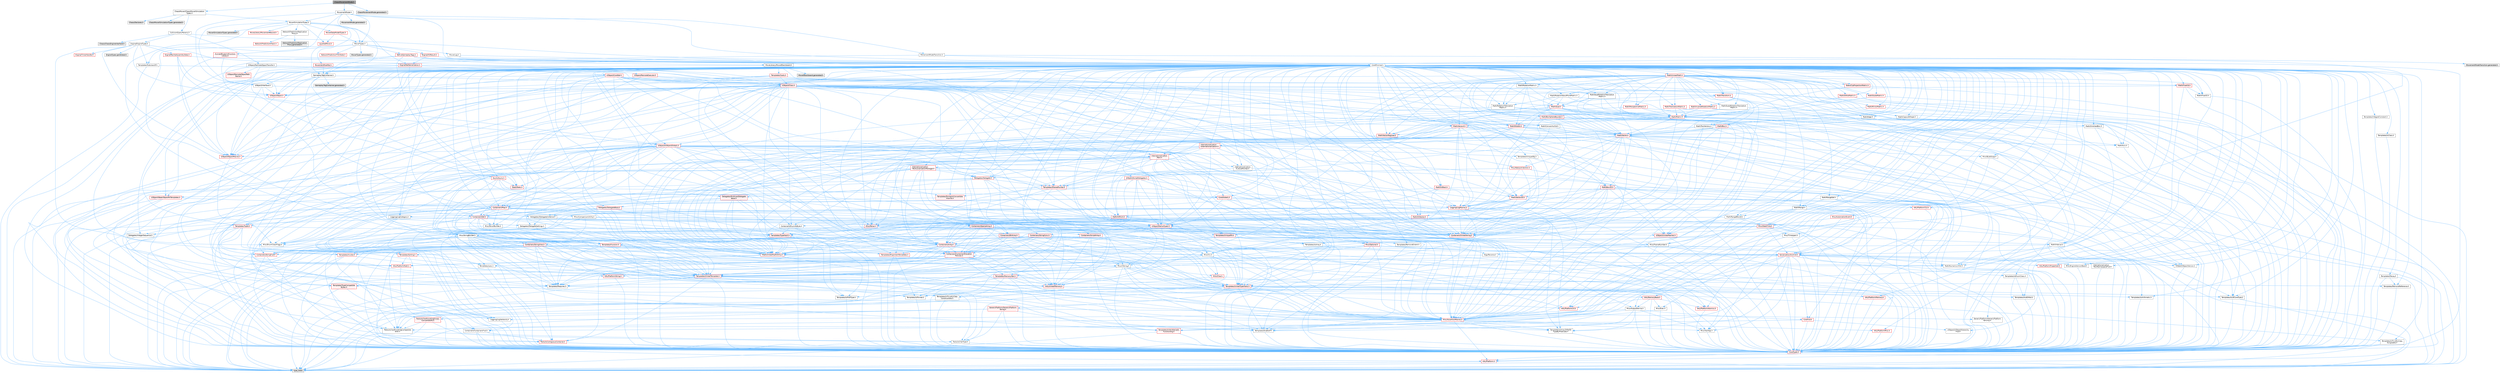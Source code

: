digraph "ChaosMovementMode.h"
{
 // INTERACTIVE_SVG=YES
 // LATEX_PDF_SIZE
  bgcolor="transparent";
  edge [fontname=Helvetica,fontsize=10,labelfontname=Helvetica,labelfontsize=10];
  node [fontname=Helvetica,fontsize=10,shape=box,height=0.2,width=0.4];
  Node1 [id="Node000001",label="ChaosMovementMode.h",height=0.2,width=0.4,color="gray40", fillcolor="grey60", style="filled", fontcolor="black",tooltip=" "];
  Node1 -> Node2 [id="edge1_Node000001_Node000002",color="steelblue1",style="solid",tooltip=" "];
  Node2 [id="Node000002",label="ChaosMover/ChaosMoverSimulation\lTypes.h",height=0.2,width=0.4,color="grey40", fillcolor="white", style="filled",URL="$d5/de5/ChaosMoverSimulationTypes_8h.html",tooltip=" "];
  Node2 -> Node3 [id="edge2_Node000002_Node000003",color="steelblue1",style="solid",tooltip=" "];
  Node3 [id="Node000003",label="Chaos/Declares.h",height=0.2,width=0.4,color="grey60", fillcolor="#E0E0E0", style="filled",tooltip=" "];
  Node2 -> Node4 [id="edge3_Node000002_Node000004",color="steelblue1",style="solid",tooltip=" "];
  Node4 [id="Node000004",label="CollisionQueryParams.h",height=0.2,width=0.4,color="grey40", fillcolor="white", style="filled",URL="$d0/d44/CollisionQueryParams_8h.html",tooltip=" "];
  Node4 -> Node5 [id="edge4_Node000004_Node000005",color="steelblue1",style="solid",tooltip=" "];
  Node5 [id="Node000005",label="CoreMinimal.h",height=0.2,width=0.4,color="grey40", fillcolor="white", style="filled",URL="$d7/d67/CoreMinimal_8h.html",tooltip=" "];
  Node5 -> Node6 [id="edge5_Node000005_Node000006",color="steelblue1",style="solid",tooltip=" "];
  Node6 [id="Node000006",label="CoreTypes.h",height=0.2,width=0.4,color="red", fillcolor="#FFF0F0", style="filled",URL="$dc/dec/CoreTypes_8h.html",tooltip=" "];
  Node6 -> Node7 [id="edge6_Node000006_Node000007",color="steelblue1",style="solid",tooltip=" "];
  Node7 [id="Node000007",label="HAL/Platform.h",height=0.2,width=0.4,color="red", fillcolor="#FFF0F0", style="filled",URL="$d9/dd0/Platform_8h.html",tooltip=" "];
  Node7 -> Node10 [id="edge7_Node000007_Node000010",color="steelblue1",style="solid",tooltip=" "];
  Node10 [id="Node000010",label="type_traits",height=0.2,width=0.4,color="grey60", fillcolor="#E0E0E0", style="filled",tooltip=" "];
  Node5 -> Node20 [id="edge8_Node000005_Node000020",color="steelblue1",style="solid",tooltip=" "];
  Node20 [id="Node000020",label="CoreFwd.h",height=0.2,width=0.4,color="red", fillcolor="#FFF0F0", style="filled",URL="$d1/d1e/CoreFwd_8h.html",tooltip=" "];
  Node20 -> Node6 [id="edge9_Node000020_Node000006",color="steelblue1",style="solid",tooltip=" "];
  Node20 -> Node21 [id="edge10_Node000020_Node000021",color="steelblue1",style="solid",tooltip=" "];
  Node21 [id="Node000021",label="Containers/ContainersFwd.h",height=0.2,width=0.4,color="grey40", fillcolor="white", style="filled",URL="$d4/d0a/ContainersFwd_8h.html",tooltip=" "];
  Node21 -> Node7 [id="edge11_Node000021_Node000007",color="steelblue1",style="solid",tooltip=" "];
  Node21 -> Node6 [id="edge12_Node000021_Node000006",color="steelblue1",style="solid",tooltip=" "];
  Node21 -> Node22 [id="edge13_Node000021_Node000022",color="steelblue1",style="solid",tooltip=" "];
  Node22 [id="Node000022",label="Traits/IsContiguousContainer.h",height=0.2,width=0.4,color="red", fillcolor="#FFF0F0", style="filled",URL="$d5/d3c/IsContiguousContainer_8h.html",tooltip=" "];
  Node22 -> Node6 [id="edge14_Node000022_Node000006",color="steelblue1",style="solid",tooltip=" "];
  Node20 -> Node26 [id="edge15_Node000020_Node000026",color="steelblue1",style="solid",tooltip=" "];
  Node26 [id="Node000026",label="UObject/UObjectHierarchy\lFwd.h",height=0.2,width=0.4,color="grey40", fillcolor="white", style="filled",URL="$d3/d13/UObjectHierarchyFwd_8h.html",tooltip=" "];
  Node5 -> Node26 [id="edge16_Node000005_Node000026",color="steelblue1",style="solid",tooltip=" "];
  Node5 -> Node21 [id="edge17_Node000005_Node000021",color="steelblue1",style="solid",tooltip=" "];
  Node5 -> Node27 [id="edge18_Node000005_Node000027",color="steelblue1",style="solid",tooltip=" "];
  Node27 [id="Node000027",label="Misc/VarArgs.h",height=0.2,width=0.4,color="grey40", fillcolor="white", style="filled",URL="$d5/d6f/VarArgs_8h.html",tooltip=" "];
  Node27 -> Node6 [id="edge19_Node000027_Node000006",color="steelblue1",style="solid",tooltip=" "];
  Node5 -> Node28 [id="edge20_Node000005_Node000028",color="steelblue1",style="solid",tooltip=" "];
  Node28 [id="Node000028",label="Logging/LogVerbosity.h",height=0.2,width=0.4,color="grey40", fillcolor="white", style="filled",URL="$d2/d8f/LogVerbosity_8h.html",tooltip=" "];
  Node28 -> Node6 [id="edge21_Node000028_Node000006",color="steelblue1",style="solid",tooltip=" "];
  Node5 -> Node29 [id="edge22_Node000005_Node000029",color="steelblue1",style="solid",tooltip=" "];
  Node29 [id="Node000029",label="Misc/OutputDevice.h",height=0.2,width=0.4,color="grey40", fillcolor="white", style="filled",URL="$d7/d32/OutputDevice_8h.html",tooltip=" "];
  Node29 -> Node20 [id="edge23_Node000029_Node000020",color="steelblue1",style="solid",tooltip=" "];
  Node29 -> Node6 [id="edge24_Node000029_Node000006",color="steelblue1",style="solid",tooltip=" "];
  Node29 -> Node28 [id="edge25_Node000029_Node000028",color="steelblue1",style="solid",tooltip=" "];
  Node29 -> Node27 [id="edge26_Node000029_Node000027",color="steelblue1",style="solid",tooltip=" "];
  Node29 -> Node30 [id="edge27_Node000029_Node000030",color="steelblue1",style="solid",tooltip=" "];
  Node30 [id="Node000030",label="Templates/IsArrayOrRefOf\lTypeByPredicate.h",height=0.2,width=0.4,color="grey40", fillcolor="white", style="filled",URL="$d6/da1/IsArrayOrRefOfTypeByPredicate_8h.html",tooltip=" "];
  Node30 -> Node6 [id="edge28_Node000030_Node000006",color="steelblue1",style="solid",tooltip=" "];
  Node29 -> Node31 [id="edge29_Node000029_Node000031",color="steelblue1",style="solid",tooltip=" "];
  Node31 [id="Node000031",label="Templates/IsValidVariadic\lFunctionArg.h",height=0.2,width=0.4,color="red", fillcolor="#FFF0F0", style="filled",URL="$d0/dc8/IsValidVariadicFunctionArg_8h.html",tooltip=" "];
  Node31 -> Node6 [id="edge30_Node000031_Node000006",color="steelblue1",style="solid",tooltip=" "];
  Node31 -> Node10 [id="edge31_Node000031_Node000010",color="steelblue1",style="solid",tooltip=" "];
  Node29 -> Node33 [id="edge32_Node000029_Node000033",color="steelblue1",style="solid",tooltip=" "];
  Node33 [id="Node000033",label="Traits/IsCharEncodingCompatible\lWith.h",height=0.2,width=0.4,color="grey40", fillcolor="white", style="filled",URL="$df/dd1/IsCharEncodingCompatibleWith_8h.html",tooltip=" "];
  Node33 -> Node10 [id="edge33_Node000033_Node000010",color="steelblue1",style="solid",tooltip=" "];
  Node33 -> Node34 [id="edge34_Node000033_Node000034",color="steelblue1",style="solid",tooltip=" "];
  Node34 [id="Node000034",label="Traits/IsCharType.h",height=0.2,width=0.4,color="grey40", fillcolor="white", style="filled",URL="$db/d51/IsCharType_8h.html",tooltip=" "];
  Node34 -> Node6 [id="edge35_Node000034_Node000006",color="steelblue1",style="solid",tooltip=" "];
  Node5 -> Node35 [id="edge36_Node000005_Node000035",color="steelblue1",style="solid",tooltip=" "];
  Node35 [id="Node000035",label="HAL/PlatformCrt.h",height=0.2,width=0.4,color="red", fillcolor="#FFF0F0", style="filled",URL="$d8/d75/PlatformCrt_8h.html",tooltip=" "];
  Node5 -> Node45 [id="edge37_Node000005_Node000045",color="steelblue1",style="solid",tooltip=" "];
  Node45 [id="Node000045",label="HAL/PlatformMisc.h",height=0.2,width=0.4,color="red", fillcolor="#FFF0F0", style="filled",URL="$d0/df5/PlatformMisc_8h.html",tooltip=" "];
  Node45 -> Node6 [id="edge38_Node000045_Node000006",color="steelblue1",style="solid",tooltip=" "];
  Node5 -> Node64 [id="edge39_Node000005_Node000064",color="steelblue1",style="solid",tooltip=" "];
  Node64 [id="Node000064",label="Misc/AssertionMacros.h",height=0.2,width=0.4,color="red", fillcolor="#FFF0F0", style="filled",URL="$d0/dfa/AssertionMacros_8h.html",tooltip=" "];
  Node64 -> Node6 [id="edge40_Node000064_Node000006",color="steelblue1",style="solid",tooltip=" "];
  Node64 -> Node7 [id="edge41_Node000064_Node000007",color="steelblue1",style="solid",tooltip=" "];
  Node64 -> Node45 [id="edge42_Node000064_Node000045",color="steelblue1",style="solid",tooltip=" "];
  Node64 -> Node65 [id="edge43_Node000064_Node000065",color="steelblue1",style="solid",tooltip=" "];
  Node65 [id="Node000065",label="Templates/EnableIf.h",height=0.2,width=0.4,color="grey40", fillcolor="white", style="filled",URL="$d7/d60/EnableIf_8h.html",tooltip=" "];
  Node65 -> Node6 [id="edge44_Node000065_Node000006",color="steelblue1",style="solid",tooltip=" "];
  Node64 -> Node30 [id="edge45_Node000064_Node000030",color="steelblue1",style="solid",tooltip=" "];
  Node64 -> Node31 [id="edge46_Node000064_Node000031",color="steelblue1",style="solid",tooltip=" "];
  Node64 -> Node33 [id="edge47_Node000064_Node000033",color="steelblue1",style="solid",tooltip=" "];
  Node64 -> Node27 [id="edge48_Node000064_Node000027",color="steelblue1",style="solid",tooltip=" "];
  Node5 -> Node73 [id="edge49_Node000005_Node000073",color="steelblue1",style="solid",tooltip=" "];
  Node73 [id="Node000073",label="Templates/IsPointer.h",height=0.2,width=0.4,color="grey40", fillcolor="white", style="filled",URL="$d7/d05/IsPointer_8h.html",tooltip=" "];
  Node73 -> Node6 [id="edge50_Node000073_Node000006",color="steelblue1",style="solid",tooltip=" "];
  Node5 -> Node74 [id="edge51_Node000005_Node000074",color="steelblue1",style="solid",tooltip=" "];
  Node74 [id="Node000074",label="HAL/PlatformMemory.h",height=0.2,width=0.4,color="red", fillcolor="#FFF0F0", style="filled",URL="$de/d68/PlatformMemory_8h.html",tooltip=" "];
  Node74 -> Node6 [id="edge52_Node000074_Node000006",color="steelblue1",style="solid",tooltip=" "];
  Node5 -> Node57 [id="edge53_Node000005_Node000057",color="steelblue1",style="solid",tooltip=" "];
  Node57 [id="Node000057",label="HAL/PlatformAtomics.h",height=0.2,width=0.4,color="red", fillcolor="#FFF0F0", style="filled",URL="$d3/d36/PlatformAtomics_8h.html",tooltip=" "];
  Node57 -> Node6 [id="edge54_Node000057_Node000006",color="steelblue1",style="solid",tooltip=" "];
  Node5 -> Node79 [id="edge55_Node000005_Node000079",color="steelblue1",style="solid",tooltip=" "];
  Node79 [id="Node000079",label="Misc/Exec.h",height=0.2,width=0.4,color="grey40", fillcolor="white", style="filled",URL="$de/ddb/Exec_8h.html",tooltip=" "];
  Node79 -> Node6 [id="edge56_Node000079_Node000006",color="steelblue1",style="solid",tooltip=" "];
  Node79 -> Node64 [id="edge57_Node000079_Node000064",color="steelblue1",style="solid",tooltip=" "];
  Node5 -> Node80 [id="edge58_Node000005_Node000080",color="steelblue1",style="solid",tooltip=" "];
  Node80 [id="Node000080",label="HAL/MemoryBase.h",height=0.2,width=0.4,color="red", fillcolor="#FFF0F0", style="filled",URL="$d6/d9f/MemoryBase_8h.html",tooltip=" "];
  Node80 -> Node6 [id="edge59_Node000080_Node000006",color="steelblue1",style="solid",tooltip=" "];
  Node80 -> Node57 [id="edge60_Node000080_Node000057",color="steelblue1",style="solid",tooltip=" "];
  Node80 -> Node35 [id="edge61_Node000080_Node000035",color="steelblue1",style="solid",tooltip=" "];
  Node80 -> Node79 [id="edge62_Node000080_Node000079",color="steelblue1",style="solid",tooltip=" "];
  Node80 -> Node29 [id="edge63_Node000080_Node000029",color="steelblue1",style="solid",tooltip=" "];
  Node5 -> Node90 [id="edge64_Node000005_Node000090",color="steelblue1",style="solid",tooltip=" "];
  Node90 [id="Node000090",label="HAL/UnrealMemory.h",height=0.2,width=0.4,color="red", fillcolor="#FFF0F0", style="filled",URL="$d9/d96/UnrealMemory_8h.html",tooltip=" "];
  Node90 -> Node6 [id="edge65_Node000090_Node000006",color="steelblue1",style="solid",tooltip=" "];
  Node90 -> Node80 [id="edge66_Node000090_Node000080",color="steelblue1",style="solid",tooltip=" "];
  Node90 -> Node74 [id="edge67_Node000090_Node000074",color="steelblue1",style="solid",tooltip=" "];
  Node90 -> Node73 [id="edge68_Node000090_Node000073",color="steelblue1",style="solid",tooltip=" "];
  Node5 -> Node92 [id="edge69_Node000005_Node000092",color="steelblue1",style="solid",tooltip=" "];
  Node92 [id="Node000092",label="Templates/IsArithmetic.h",height=0.2,width=0.4,color="grey40", fillcolor="white", style="filled",URL="$d2/d5d/IsArithmetic_8h.html",tooltip=" "];
  Node92 -> Node6 [id="edge70_Node000092_Node000006",color="steelblue1",style="solid",tooltip=" "];
  Node5 -> Node86 [id="edge71_Node000005_Node000086",color="steelblue1",style="solid",tooltip=" "];
  Node86 [id="Node000086",label="Templates/AndOrNot.h",height=0.2,width=0.4,color="grey40", fillcolor="white", style="filled",URL="$db/d0a/AndOrNot_8h.html",tooltip=" "];
  Node86 -> Node6 [id="edge72_Node000086_Node000006",color="steelblue1",style="solid",tooltip=" "];
  Node5 -> Node93 [id="edge73_Node000005_Node000093",color="steelblue1",style="solid",tooltip=" "];
  Node93 [id="Node000093",label="Templates/IsPODType.h",height=0.2,width=0.4,color="grey40", fillcolor="white", style="filled",URL="$d7/db1/IsPODType_8h.html",tooltip=" "];
  Node93 -> Node6 [id="edge74_Node000093_Node000006",color="steelblue1",style="solid",tooltip=" "];
  Node5 -> Node94 [id="edge75_Node000005_Node000094",color="steelblue1",style="solid",tooltip=" "];
  Node94 [id="Node000094",label="Templates/IsUECoreType.h",height=0.2,width=0.4,color="grey40", fillcolor="white", style="filled",URL="$d1/db8/IsUECoreType_8h.html",tooltip=" "];
  Node94 -> Node6 [id="edge76_Node000094_Node000006",color="steelblue1",style="solid",tooltip=" "];
  Node94 -> Node10 [id="edge77_Node000094_Node000010",color="steelblue1",style="solid",tooltip=" "];
  Node5 -> Node87 [id="edge78_Node000005_Node000087",color="steelblue1",style="solid",tooltip=" "];
  Node87 [id="Node000087",label="Templates/IsTriviallyCopy\lConstructible.h",height=0.2,width=0.4,color="grey40", fillcolor="white", style="filled",URL="$d3/d78/IsTriviallyCopyConstructible_8h.html",tooltip=" "];
  Node87 -> Node6 [id="edge79_Node000087_Node000006",color="steelblue1",style="solid",tooltip=" "];
  Node87 -> Node10 [id="edge80_Node000087_Node000010",color="steelblue1",style="solid",tooltip=" "];
  Node5 -> Node95 [id="edge81_Node000005_Node000095",color="steelblue1",style="solid",tooltip=" "];
  Node95 [id="Node000095",label="Templates/UnrealTypeTraits.h",height=0.2,width=0.4,color="red", fillcolor="#FFF0F0", style="filled",URL="$d2/d2d/UnrealTypeTraits_8h.html",tooltip=" "];
  Node95 -> Node6 [id="edge82_Node000095_Node000006",color="steelblue1",style="solid",tooltip=" "];
  Node95 -> Node73 [id="edge83_Node000095_Node000073",color="steelblue1",style="solid",tooltip=" "];
  Node95 -> Node64 [id="edge84_Node000095_Node000064",color="steelblue1",style="solid",tooltip=" "];
  Node95 -> Node86 [id="edge85_Node000095_Node000086",color="steelblue1",style="solid",tooltip=" "];
  Node95 -> Node65 [id="edge86_Node000095_Node000065",color="steelblue1",style="solid",tooltip=" "];
  Node95 -> Node92 [id="edge87_Node000095_Node000092",color="steelblue1",style="solid",tooltip=" "];
  Node95 -> Node93 [id="edge88_Node000095_Node000093",color="steelblue1",style="solid",tooltip=" "];
  Node95 -> Node94 [id="edge89_Node000095_Node000094",color="steelblue1",style="solid",tooltip=" "];
  Node95 -> Node87 [id="edge90_Node000095_Node000087",color="steelblue1",style="solid",tooltip=" "];
  Node5 -> Node65 [id="edge91_Node000005_Node000065",color="steelblue1",style="solid",tooltip=" "];
  Node5 -> Node97 [id="edge92_Node000005_Node000097",color="steelblue1",style="solid",tooltip=" "];
  Node97 [id="Node000097",label="Templates/RemoveReference.h",height=0.2,width=0.4,color="grey40", fillcolor="white", style="filled",URL="$da/dbe/RemoveReference_8h.html",tooltip=" "];
  Node97 -> Node6 [id="edge93_Node000097_Node000006",color="steelblue1",style="solid",tooltip=" "];
  Node5 -> Node98 [id="edge94_Node000005_Node000098",color="steelblue1",style="solid",tooltip=" "];
  Node98 [id="Node000098",label="Templates/IntegralConstant.h",height=0.2,width=0.4,color="grey40", fillcolor="white", style="filled",URL="$db/d1b/IntegralConstant_8h.html",tooltip=" "];
  Node98 -> Node6 [id="edge95_Node000098_Node000006",color="steelblue1",style="solid",tooltip=" "];
  Node5 -> Node99 [id="edge96_Node000005_Node000099",color="steelblue1",style="solid",tooltip=" "];
  Node99 [id="Node000099",label="Templates/IsClass.h",height=0.2,width=0.4,color="grey40", fillcolor="white", style="filled",URL="$db/dcb/IsClass_8h.html",tooltip=" "];
  Node99 -> Node6 [id="edge97_Node000099_Node000006",color="steelblue1",style="solid",tooltip=" "];
  Node5 -> Node100 [id="edge98_Node000005_Node000100",color="steelblue1",style="solid",tooltip=" "];
  Node100 [id="Node000100",label="Templates/TypeCompatible\lBytes.h",height=0.2,width=0.4,color="red", fillcolor="#FFF0F0", style="filled",URL="$df/d0a/TypeCompatibleBytes_8h.html",tooltip=" "];
  Node100 -> Node6 [id="edge99_Node000100_Node000006",color="steelblue1",style="solid",tooltip=" "];
  Node100 -> Node10 [id="edge100_Node000100_Node000010",color="steelblue1",style="solid",tooltip=" "];
  Node5 -> Node22 [id="edge101_Node000005_Node000022",color="steelblue1",style="solid",tooltip=" "];
  Node5 -> Node101 [id="edge102_Node000005_Node000101",color="steelblue1",style="solid",tooltip=" "];
  Node101 [id="Node000101",label="Templates/UnrealTemplate.h",height=0.2,width=0.4,color="red", fillcolor="#FFF0F0", style="filled",URL="$d4/d24/UnrealTemplate_8h.html",tooltip=" "];
  Node101 -> Node6 [id="edge103_Node000101_Node000006",color="steelblue1",style="solid",tooltip=" "];
  Node101 -> Node73 [id="edge104_Node000101_Node000073",color="steelblue1",style="solid",tooltip=" "];
  Node101 -> Node90 [id="edge105_Node000101_Node000090",color="steelblue1",style="solid",tooltip=" "];
  Node101 -> Node95 [id="edge106_Node000101_Node000095",color="steelblue1",style="solid",tooltip=" "];
  Node101 -> Node97 [id="edge107_Node000101_Node000097",color="steelblue1",style="solid",tooltip=" "];
  Node101 -> Node67 [id="edge108_Node000101_Node000067",color="steelblue1",style="solid",tooltip=" "];
  Node67 [id="Node000067",label="Templates/Requires.h",height=0.2,width=0.4,color="grey40", fillcolor="white", style="filled",URL="$dc/d96/Requires_8h.html",tooltip=" "];
  Node67 -> Node65 [id="edge109_Node000067_Node000065",color="steelblue1",style="solid",tooltip=" "];
  Node67 -> Node10 [id="edge110_Node000067_Node000010",color="steelblue1",style="solid",tooltip=" "];
  Node101 -> Node100 [id="edge111_Node000101_Node000100",color="steelblue1",style="solid",tooltip=" "];
  Node101 -> Node22 [id="edge112_Node000101_Node000022",color="steelblue1",style="solid",tooltip=" "];
  Node101 -> Node10 [id="edge113_Node000101_Node000010",color="steelblue1",style="solid",tooltip=" "];
  Node5 -> Node50 [id="edge114_Node000005_Node000050",color="steelblue1",style="solid",tooltip=" "];
  Node50 [id="Node000050",label="Math/NumericLimits.h",height=0.2,width=0.4,color="grey40", fillcolor="white", style="filled",URL="$df/d1b/NumericLimits_8h.html",tooltip=" "];
  Node50 -> Node6 [id="edge115_Node000050_Node000006",color="steelblue1",style="solid",tooltip=" "];
  Node5 -> Node105 [id="edge116_Node000005_Node000105",color="steelblue1",style="solid",tooltip=" "];
  Node105 [id="Node000105",label="HAL/PlatformMath.h",height=0.2,width=0.4,color="red", fillcolor="#FFF0F0", style="filled",URL="$dc/d53/PlatformMath_8h.html",tooltip=" "];
  Node105 -> Node6 [id="edge117_Node000105_Node000006",color="steelblue1",style="solid",tooltip=" "];
  Node5 -> Node88 [id="edge118_Node000005_Node000088",color="steelblue1",style="solid",tooltip=" "];
  Node88 [id="Node000088",label="Templates/IsTriviallyCopy\lAssignable.h",height=0.2,width=0.4,color="grey40", fillcolor="white", style="filled",URL="$d2/df2/IsTriviallyCopyAssignable_8h.html",tooltip=" "];
  Node88 -> Node6 [id="edge119_Node000088_Node000006",color="steelblue1",style="solid",tooltip=" "];
  Node88 -> Node10 [id="edge120_Node000088_Node000010",color="steelblue1",style="solid",tooltip=" "];
  Node5 -> Node113 [id="edge121_Node000005_Node000113",color="steelblue1",style="solid",tooltip=" "];
  Node113 [id="Node000113",label="Templates/MemoryOps.h",height=0.2,width=0.4,color="red", fillcolor="#FFF0F0", style="filled",URL="$db/dea/MemoryOps_8h.html",tooltip=" "];
  Node113 -> Node6 [id="edge122_Node000113_Node000006",color="steelblue1",style="solid",tooltip=" "];
  Node113 -> Node90 [id="edge123_Node000113_Node000090",color="steelblue1",style="solid",tooltip=" "];
  Node113 -> Node88 [id="edge124_Node000113_Node000088",color="steelblue1",style="solid",tooltip=" "];
  Node113 -> Node87 [id="edge125_Node000113_Node000087",color="steelblue1",style="solid",tooltip=" "];
  Node113 -> Node67 [id="edge126_Node000113_Node000067",color="steelblue1",style="solid",tooltip=" "];
  Node113 -> Node95 [id="edge127_Node000113_Node000095",color="steelblue1",style="solid",tooltip=" "];
  Node113 -> Node10 [id="edge128_Node000113_Node000010",color="steelblue1",style="solid",tooltip=" "];
  Node5 -> Node114 [id="edge129_Node000005_Node000114",color="steelblue1",style="solid",tooltip=" "];
  Node114 [id="Node000114",label="Containers/ContainerAllocation\lPolicies.h",height=0.2,width=0.4,color="red", fillcolor="#FFF0F0", style="filled",URL="$d7/dff/ContainerAllocationPolicies_8h.html",tooltip=" "];
  Node114 -> Node6 [id="edge130_Node000114_Node000006",color="steelblue1",style="solid",tooltip=" "];
  Node114 -> Node114 [id="edge131_Node000114_Node000114",color="steelblue1",style="solid",tooltip=" "];
  Node114 -> Node105 [id="edge132_Node000114_Node000105",color="steelblue1",style="solid",tooltip=" "];
  Node114 -> Node90 [id="edge133_Node000114_Node000090",color="steelblue1",style="solid",tooltip=" "];
  Node114 -> Node50 [id="edge134_Node000114_Node000050",color="steelblue1",style="solid",tooltip=" "];
  Node114 -> Node64 [id="edge135_Node000114_Node000064",color="steelblue1",style="solid",tooltip=" "];
  Node114 -> Node113 [id="edge136_Node000114_Node000113",color="steelblue1",style="solid",tooltip=" "];
  Node114 -> Node100 [id="edge137_Node000114_Node000100",color="steelblue1",style="solid",tooltip=" "];
  Node114 -> Node10 [id="edge138_Node000114_Node000010",color="steelblue1",style="solid",tooltip=" "];
  Node5 -> Node117 [id="edge139_Node000005_Node000117",color="steelblue1",style="solid",tooltip=" "];
  Node117 [id="Node000117",label="Templates/IsEnumClass.h",height=0.2,width=0.4,color="grey40", fillcolor="white", style="filled",URL="$d7/d15/IsEnumClass_8h.html",tooltip=" "];
  Node117 -> Node6 [id="edge140_Node000117_Node000006",color="steelblue1",style="solid",tooltip=" "];
  Node117 -> Node86 [id="edge141_Node000117_Node000086",color="steelblue1",style="solid",tooltip=" "];
  Node5 -> Node118 [id="edge142_Node000005_Node000118",color="steelblue1",style="solid",tooltip=" "];
  Node118 [id="Node000118",label="HAL/PlatformProperties.h",height=0.2,width=0.4,color="red", fillcolor="#FFF0F0", style="filled",URL="$d9/db0/PlatformProperties_8h.html",tooltip=" "];
  Node118 -> Node6 [id="edge143_Node000118_Node000006",color="steelblue1",style="solid",tooltip=" "];
  Node5 -> Node121 [id="edge144_Node000005_Node000121",color="steelblue1",style="solid",tooltip=" "];
  Node121 [id="Node000121",label="Misc/EngineVersionBase.h",height=0.2,width=0.4,color="grey40", fillcolor="white", style="filled",URL="$d5/d2b/EngineVersionBase_8h.html",tooltip=" "];
  Node121 -> Node6 [id="edge145_Node000121_Node000006",color="steelblue1",style="solid",tooltip=" "];
  Node5 -> Node122 [id="edge146_Node000005_Node000122",color="steelblue1",style="solid",tooltip=" "];
  Node122 [id="Node000122",label="Internationalization\l/TextNamespaceFwd.h",height=0.2,width=0.4,color="grey40", fillcolor="white", style="filled",URL="$d8/d97/TextNamespaceFwd_8h.html",tooltip=" "];
  Node122 -> Node6 [id="edge147_Node000122_Node000006",color="steelblue1",style="solid",tooltip=" "];
  Node5 -> Node123 [id="edge148_Node000005_Node000123",color="steelblue1",style="solid",tooltip=" "];
  Node123 [id="Node000123",label="Serialization/Archive.h",height=0.2,width=0.4,color="red", fillcolor="#FFF0F0", style="filled",URL="$d7/d3b/Archive_8h.html",tooltip=" "];
  Node123 -> Node20 [id="edge149_Node000123_Node000020",color="steelblue1",style="solid",tooltip=" "];
  Node123 -> Node6 [id="edge150_Node000123_Node000006",color="steelblue1",style="solid",tooltip=" "];
  Node123 -> Node118 [id="edge151_Node000123_Node000118",color="steelblue1",style="solid",tooltip=" "];
  Node123 -> Node122 [id="edge152_Node000123_Node000122",color="steelblue1",style="solid",tooltip=" "];
  Node123 -> Node64 [id="edge153_Node000123_Node000064",color="steelblue1",style="solid",tooltip=" "];
  Node123 -> Node121 [id="edge154_Node000123_Node000121",color="steelblue1",style="solid",tooltip=" "];
  Node123 -> Node27 [id="edge155_Node000123_Node000027",color="steelblue1",style="solid",tooltip=" "];
  Node123 -> Node65 [id="edge156_Node000123_Node000065",color="steelblue1",style="solid",tooltip=" "];
  Node123 -> Node30 [id="edge157_Node000123_Node000030",color="steelblue1",style="solid",tooltip=" "];
  Node123 -> Node117 [id="edge158_Node000123_Node000117",color="steelblue1",style="solid",tooltip=" "];
  Node123 -> Node31 [id="edge159_Node000123_Node000031",color="steelblue1",style="solid",tooltip=" "];
  Node123 -> Node101 [id="edge160_Node000123_Node000101",color="steelblue1",style="solid",tooltip=" "];
  Node123 -> Node33 [id="edge161_Node000123_Node000033",color="steelblue1",style="solid",tooltip=" "];
  Node123 -> Node126 [id="edge162_Node000123_Node000126",color="steelblue1",style="solid",tooltip=" "];
  Node126 [id="Node000126",label="UObject/ObjectVersion.h",height=0.2,width=0.4,color="grey40", fillcolor="white", style="filled",URL="$da/d63/ObjectVersion_8h.html",tooltip=" "];
  Node126 -> Node6 [id="edge163_Node000126_Node000006",color="steelblue1",style="solid",tooltip=" "];
  Node5 -> Node127 [id="edge164_Node000005_Node000127",color="steelblue1",style="solid",tooltip=" "];
  Node127 [id="Node000127",label="Templates/Less.h",height=0.2,width=0.4,color="grey40", fillcolor="white", style="filled",URL="$de/dc8/Less_8h.html",tooltip=" "];
  Node127 -> Node6 [id="edge165_Node000127_Node000006",color="steelblue1",style="solid",tooltip=" "];
  Node127 -> Node101 [id="edge166_Node000127_Node000101",color="steelblue1",style="solid",tooltip=" "];
  Node5 -> Node128 [id="edge167_Node000005_Node000128",color="steelblue1",style="solid",tooltip=" "];
  Node128 [id="Node000128",label="Templates/Sorting.h",height=0.2,width=0.4,color="red", fillcolor="#FFF0F0", style="filled",URL="$d3/d9e/Sorting_8h.html",tooltip=" "];
  Node128 -> Node6 [id="edge168_Node000128_Node000006",color="steelblue1",style="solid",tooltip=" "];
  Node128 -> Node105 [id="edge169_Node000128_Node000105",color="steelblue1",style="solid",tooltip=" "];
  Node128 -> Node127 [id="edge170_Node000128_Node000127",color="steelblue1",style="solid",tooltip=" "];
  Node5 -> Node139 [id="edge171_Node000005_Node000139",color="steelblue1",style="solid",tooltip=" "];
  Node139 [id="Node000139",label="Misc/Char.h",height=0.2,width=0.4,color="red", fillcolor="#FFF0F0", style="filled",URL="$d0/d58/Char_8h.html",tooltip=" "];
  Node139 -> Node6 [id="edge172_Node000139_Node000006",color="steelblue1",style="solid",tooltip=" "];
  Node139 -> Node10 [id="edge173_Node000139_Node000010",color="steelblue1",style="solid",tooltip=" "];
  Node5 -> Node142 [id="edge174_Node000005_Node000142",color="steelblue1",style="solid",tooltip=" "];
  Node142 [id="Node000142",label="GenericPlatform/GenericPlatform\lStricmp.h",height=0.2,width=0.4,color="grey40", fillcolor="white", style="filled",URL="$d2/d86/GenericPlatformStricmp_8h.html",tooltip=" "];
  Node142 -> Node6 [id="edge175_Node000142_Node000006",color="steelblue1",style="solid",tooltip=" "];
  Node5 -> Node143 [id="edge176_Node000005_Node000143",color="steelblue1",style="solid",tooltip=" "];
  Node143 [id="Node000143",label="GenericPlatform/GenericPlatform\lString.h",height=0.2,width=0.4,color="red", fillcolor="#FFF0F0", style="filled",URL="$dd/d20/GenericPlatformString_8h.html",tooltip=" "];
  Node143 -> Node6 [id="edge177_Node000143_Node000006",color="steelblue1",style="solid",tooltip=" "];
  Node143 -> Node142 [id="edge178_Node000143_Node000142",color="steelblue1",style="solid",tooltip=" "];
  Node143 -> Node65 [id="edge179_Node000143_Node000065",color="steelblue1",style="solid",tooltip=" "];
  Node143 -> Node33 [id="edge180_Node000143_Node000033",color="steelblue1",style="solid",tooltip=" "];
  Node143 -> Node144 [id="edge181_Node000143_Node000144",color="steelblue1",style="solid",tooltip=" "];
  Node144 [id="Node000144",label="Traits/IsCharEncodingSimply\lConvertibleTo.h",height=0.2,width=0.4,color="red", fillcolor="#FFF0F0", style="filled",URL="$d4/dee/IsCharEncodingSimplyConvertibleTo_8h.html",tooltip=" "];
  Node144 -> Node10 [id="edge182_Node000144_Node000010",color="steelblue1",style="solid",tooltip=" "];
  Node144 -> Node33 [id="edge183_Node000144_Node000033",color="steelblue1",style="solid",tooltip=" "];
  Node144 -> Node34 [id="edge184_Node000144_Node000034",color="steelblue1",style="solid",tooltip=" "];
  Node143 -> Node34 [id="edge185_Node000143_Node000034",color="steelblue1",style="solid",tooltip=" "];
  Node143 -> Node10 [id="edge186_Node000143_Node000010",color="steelblue1",style="solid",tooltip=" "];
  Node5 -> Node76 [id="edge187_Node000005_Node000076",color="steelblue1",style="solid",tooltip=" "];
  Node76 [id="Node000076",label="HAL/PlatformString.h",height=0.2,width=0.4,color="red", fillcolor="#FFF0F0", style="filled",URL="$db/db5/PlatformString_8h.html",tooltip=" "];
  Node76 -> Node6 [id="edge188_Node000076_Node000006",color="steelblue1",style="solid",tooltip=" "];
  Node5 -> Node146 [id="edge189_Node000005_Node000146",color="steelblue1",style="solid",tooltip=" "];
  Node146 [id="Node000146",label="Misc/CString.h",height=0.2,width=0.4,color="grey40", fillcolor="white", style="filled",URL="$d2/d49/CString_8h.html",tooltip=" "];
  Node146 -> Node6 [id="edge190_Node000146_Node000006",color="steelblue1",style="solid",tooltip=" "];
  Node146 -> Node35 [id="edge191_Node000146_Node000035",color="steelblue1",style="solid",tooltip=" "];
  Node146 -> Node76 [id="edge192_Node000146_Node000076",color="steelblue1",style="solid",tooltip=" "];
  Node146 -> Node64 [id="edge193_Node000146_Node000064",color="steelblue1",style="solid",tooltip=" "];
  Node146 -> Node139 [id="edge194_Node000146_Node000139",color="steelblue1",style="solid",tooltip=" "];
  Node146 -> Node27 [id="edge195_Node000146_Node000027",color="steelblue1",style="solid",tooltip=" "];
  Node146 -> Node30 [id="edge196_Node000146_Node000030",color="steelblue1",style="solid",tooltip=" "];
  Node146 -> Node31 [id="edge197_Node000146_Node000031",color="steelblue1",style="solid",tooltip=" "];
  Node146 -> Node33 [id="edge198_Node000146_Node000033",color="steelblue1",style="solid",tooltip=" "];
  Node5 -> Node147 [id="edge199_Node000005_Node000147",color="steelblue1",style="solid",tooltip=" "];
  Node147 [id="Node000147",label="Misc/Crc.h",height=0.2,width=0.4,color="grey40", fillcolor="white", style="filled",URL="$d4/dd2/Crc_8h.html",tooltip=" "];
  Node147 -> Node6 [id="edge200_Node000147_Node000006",color="steelblue1",style="solid",tooltip=" "];
  Node147 -> Node76 [id="edge201_Node000147_Node000076",color="steelblue1",style="solid",tooltip=" "];
  Node147 -> Node64 [id="edge202_Node000147_Node000064",color="steelblue1",style="solid",tooltip=" "];
  Node147 -> Node146 [id="edge203_Node000147_Node000146",color="steelblue1",style="solid",tooltip=" "];
  Node147 -> Node139 [id="edge204_Node000147_Node000139",color="steelblue1",style="solid",tooltip=" "];
  Node147 -> Node95 [id="edge205_Node000147_Node000095",color="steelblue1",style="solid",tooltip=" "];
  Node147 -> Node34 [id="edge206_Node000147_Node000034",color="steelblue1",style="solid",tooltip=" "];
  Node5 -> Node138 [id="edge207_Node000005_Node000138",color="steelblue1",style="solid",tooltip=" "];
  Node138 [id="Node000138",label="Math/UnrealMathUtility.h",height=0.2,width=0.4,color="red", fillcolor="#FFF0F0", style="filled",URL="$db/db8/UnrealMathUtility_8h.html",tooltip=" "];
  Node138 -> Node6 [id="edge208_Node000138_Node000006",color="steelblue1",style="solid",tooltip=" "];
  Node138 -> Node64 [id="edge209_Node000138_Node000064",color="steelblue1",style="solid",tooltip=" "];
  Node138 -> Node105 [id="edge210_Node000138_Node000105",color="steelblue1",style="solid",tooltip=" "];
  Node138 -> Node67 [id="edge211_Node000138_Node000067",color="steelblue1",style="solid",tooltip=" "];
  Node5 -> Node148 [id="edge212_Node000005_Node000148",color="steelblue1",style="solid",tooltip=" "];
  Node148 [id="Node000148",label="Containers/UnrealString.h",height=0.2,width=0.4,color="red", fillcolor="#FFF0F0", style="filled",URL="$d5/dba/UnrealString_8h.html",tooltip=" "];
  Node5 -> Node152 [id="edge213_Node000005_Node000152",color="steelblue1",style="solid",tooltip=" "];
  Node152 [id="Node000152",label="Containers/Array.h",height=0.2,width=0.4,color="red", fillcolor="#FFF0F0", style="filled",URL="$df/dd0/Array_8h.html",tooltip=" "];
  Node152 -> Node6 [id="edge214_Node000152_Node000006",color="steelblue1",style="solid",tooltip=" "];
  Node152 -> Node64 [id="edge215_Node000152_Node000064",color="steelblue1",style="solid",tooltip=" "];
  Node152 -> Node90 [id="edge216_Node000152_Node000090",color="steelblue1",style="solid",tooltip=" "];
  Node152 -> Node95 [id="edge217_Node000152_Node000095",color="steelblue1",style="solid",tooltip=" "];
  Node152 -> Node101 [id="edge218_Node000152_Node000101",color="steelblue1",style="solid",tooltip=" "];
  Node152 -> Node114 [id="edge219_Node000152_Node000114",color="steelblue1",style="solid",tooltip=" "];
  Node152 -> Node123 [id="edge220_Node000152_Node000123",color="steelblue1",style="solid",tooltip=" "];
  Node152 -> Node131 [id="edge221_Node000152_Node000131",color="steelblue1",style="solid",tooltip=" "];
  Node131 [id="Node000131",label="Templates/Invoke.h",height=0.2,width=0.4,color="red", fillcolor="#FFF0F0", style="filled",URL="$d7/deb/Invoke_8h.html",tooltip=" "];
  Node131 -> Node6 [id="edge222_Node000131_Node000006",color="steelblue1",style="solid",tooltip=" "];
  Node131 -> Node101 [id="edge223_Node000131_Node000101",color="steelblue1",style="solid",tooltip=" "];
  Node131 -> Node10 [id="edge224_Node000131_Node000010",color="steelblue1",style="solid",tooltip=" "];
  Node152 -> Node127 [id="edge225_Node000152_Node000127",color="steelblue1",style="solid",tooltip=" "];
  Node152 -> Node67 [id="edge226_Node000152_Node000067",color="steelblue1",style="solid",tooltip=" "];
  Node152 -> Node128 [id="edge227_Node000152_Node000128",color="steelblue1",style="solid",tooltip=" "];
  Node152 -> Node175 [id="edge228_Node000152_Node000175",color="steelblue1",style="solid",tooltip=" "];
  Node175 [id="Node000175",label="Templates/AlignmentTemplates.h",height=0.2,width=0.4,color="red", fillcolor="#FFF0F0", style="filled",URL="$dd/d32/AlignmentTemplates_8h.html",tooltip=" "];
  Node175 -> Node6 [id="edge229_Node000175_Node000006",color="steelblue1",style="solid",tooltip=" "];
  Node175 -> Node73 [id="edge230_Node000175_Node000073",color="steelblue1",style="solid",tooltip=" "];
  Node152 -> Node10 [id="edge231_Node000152_Node000010",color="steelblue1",style="solid",tooltip=" "];
  Node5 -> Node176 [id="edge232_Node000005_Node000176",color="steelblue1",style="solid",tooltip=" "];
  Node176 [id="Node000176",label="Misc/FrameNumber.h",height=0.2,width=0.4,color="grey40", fillcolor="white", style="filled",URL="$dd/dbd/FrameNumber_8h.html",tooltip=" "];
  Node176 -> Node6 [id="edge233_Node000176_Node000006",color="steelblue1",style="solid",tooltip=" "];
  Node176 -> Node50 [id="edge234_Node000176_Node000050",color="steelblue1",style="solid",tooltip=" "];
  Node176 -> Node138 [id="edge235_Node000176_Node000138",color="steelblue1",style="solid",tooltip=" "];
  Node176 -> Node65 [id="edge236_Node000176_Node000065",color="steelblue1",style="solid",tooltip=" "];
  Node176 -> Node95 [id="edge237_Node000176_Node000095",color="steelblue1",style="solid",tooltip=" "];
  Node5 -> Node177 [id="edge238_Node000005_Node000177",color="steelblue1",style="solid",tooltip=" "];
  Node177 [id="Node000177",label="Misc/Timespan.h",height=0.2,width=0.4,color="grey40", fillcolor="white", style="filled",URL="$da/dd9/Timespan_8h.html",tooltip=" "];
  Node177 -> Node6 [id="edge239_Node000177_Node000006",color="steelblue1",style="solid",tooltip=" "];
  Node177 -> Node178 [id="edge240_Node000177_Node000178",color="steelblue1",style="solid",tooltip=" "];
  Node178 [id="Node000178",label="Math/Interval.h",height=0.2,width=0.4,color="grey40", fillcolor="white", style="filled",URL="$d1/d55/Interval_8h.html",tooltip=" "];
  Node178 -> Node6 [id="edge241_Node000178_Node000006",color="steelblue1",style="solid",tooltip=" "];
  Node178 -> Node92 [id="edge242_Node000178_Node000092",color="steelblue1",style="solid",tooltip=" "];
  Node178 -> Node95 [id="edge243_Node000178_Node000095",color="steelblue1",style="solid",tooltip=" "];
  Node178 -> Node50 [id="edge244_Node000178_Node000050",color="steelblue1",style="solid",tooltip=" "];
  Node178 -> Node138 [id="edge245_Node000178_Node000138",color="steelblue1",style="solid",tooltip=" "];
  Node177 -> Node138 [id="edge246_Node000177_Node000138",color="steelblue1",style="solid",tooltip=" "];
  Node177 -> Node64 [id="edge247_Node000177_Node000064",color="steelblue1",style="solid",tooltip=" "];
  Node5 -> Node179 [id="edge248_Node000005_Node000179",color="steelblue1",style="solid",tooltip=" "];
  Node179 [id="Node000179",label="Containers/StringConv.h",height=0.2,width=0.4,color="red", fillcolor="#FFF0F0", style="filled",URL="$d3/ddf/StringConv_8h.html",tooltip=" "];
  Node179 -> Node6 [id="edge249_Node000179_Node000006",color="steelblue1",style="solid",tooltip=" "];
  Node179 -> Node64 [id="edge250_Node000179_Node000064",color="steelblue1",style="solid",tooltip=" "];
  Node179 -> Node114 [id="edge251_Node000179_Node000114",color="steelblue1",style="solid",tooltip=" "];
  Node179 -> Node152 [id="edge252_Node000179_Node000152",color="steelblue1",style="solid",tooltip=" "];
  Node179 -> Node146 [id="edge253_Node000179_Node000146",color="steelblue1",style="solid",tooltip=" "];
  Node179 -> Node180 [id="edge254_Node000179_Node000180",color="steelblue1",style="solid",tooltip=" "];
  Node180 [id="Node000180",label="Templates/IsArray.h",height=0.2,width=0.4,color="grey40", fillcolor="white", style="filled",URL="$d8/d8d/IsArray_8h.html",tooltip=" "];
  Node180 -> Node6 [id="edge255_Node000180_Node000006",color="steelblue1",style="solid",tooltip=" "];
  Node179 -> Node101 [id="edge256_Node000179_Node000101",color="steelblue1",style="solid",tooltip=" "];
  Node179 -> Node95 [id="edge257_Node000179_Node000095",color="steelblue1",style="solid",tooltip=" "];
  Node179 -> Node33 [id="edge258_Node000179_Node000033",color="steelblue1",style="solid",tooltip=" "];
  Node179 -> Node22 [id="edge259_Node000179_Node000022",color="steelblue1",style="solid",tooltip=" "];
  Node179 -> Node10 [id="edge260_Node000179_Node000010",color="steelblue1",style="solid",tooltip=" "];
  Node5 -> Node181 [id="edge261_Node000005_Node000181",color="steelblue1",style="solid",tooltip=" "];
  Node181 [id="Node000181",label="UObject/UnrealNames.h",height=0.2,width=0.4,color="red", fillcolor="#FFF0F0", style="filled",URL="$d8/db1/UnrealNames_8h.html",tooltip=" "];
  Node181 -> Node6 [id="edge262_Node000181_Node000006",color="steelblue1",style="solid",tooltip=" "];
  Node5 -> Node183 [id="edge263_Node000005_Node000183",color="steelblue1",style="solid",tooltip=" "];
  Node183 [id="Node000183",label="UObject/NameTypes.h",height=0.2,width=0.4,color="red", fillcolor="#FFF0F0", style="filled",URL="$d6/d35/NameTypes_8h.html",tooltip=" "];
  Node183 -> Node6 [id="edge264_Node000183_Node000006",color="steelblue1",style="solid",tooltip=" "];
  Node183 -> Node64 [id="edge265_Node000183_Node000064",color="steelblue1",style="solid",tooltip=" "];
  Node183 -> Node90 [id="edge266_Node000183_Node000090",color="steelblue1",style="solid",tooltip=" "];
  Node183 -> Node95 [id="edge267_Node000183_Node000095",color="steelblue1",style="solid",tooltip=" "];
  Node183 -> Node101 [id="edge268_Node000183_Node000101",color="steelblue1",style="solid",tooltip=" "];
  Node183 -> Node148 [id="edge269_Node000183_Node000148",color="steelblue1",style="solid",tooltip=" "];
  Node183 -> Node179 [id="edge270_Node000183_Node000179",color="steelblue1",style="solid",tooltip=" "];
  Node183 -> Node47 [id="edge271_Node000183_Node000047",color="steelblue1",style="solid",tooltip=" "];
  Node47 [id="Node000047",label="Containers/StringFwd.h",height=0.2,width=0.4,color="red", fillcolor="#FFF0F0", style="filled",URL="$df/d37/StringFwd_8h.html",tooltip=" "];
  Node47 -> Node6 [id="edge272_Node000047_Node000006",color="steelblue1",style="solid",tooltip=" "];
  Node47 -> Node22 [id="edge273_Node000047_Node000022",color="steelblue1",style="solid",tooltip=" "];
  Node183 -> Node181 [id="edge274_Node000183_Node000181",color="steelblue1",style="solid",tooltip=" "];
  Node183 -> Node187 [id="edge275_Node000183_Node000187",color="steelblue1",style="solid",tooltip=" "];
  Node187 [id="Node000187",label="Misc/StringBuilder.h",height=0.2,width=0.4,color="grey40", fillcolor="white", style="filled",URL="$d4/d52/StringBuilder_8h.html",tooltip=" "];
  Node187 -> Node47 [id="edge276_Node000187_Node000047",color="steelblue1",style="solid",tooltip=" "];
  Node187 -> Node188 [id="edge277_Node000187_Node000188",color="steelblue1",style="solid",tooltip=" "];
  Node188 [id="Node000188",label="Containers/StringView.h",height=0.2,width=0.4,color="red", fillcolor="#FFF0F0", style="filled",URL="$dd/dea/StringView_8h.html",tooltip=" "];
  Node188 -> Node6 [id="edge278_Node000188_Node000006",color="steelblue1",style="solid",tooltip=" "];
  Node188 -> Node47 [id="edge279_Node000188_Node000047",color="steelblue1",style="solid",tooltip=" "];
  Node188 -> Node90 [id="edge280_Node000188_Node000090",color="steelblue1",style="solid",tooltip=" "];
  Node188 -> Node50 [id="edge281_Node000188_Node000050",color="steelblue1",style="solid",tooltip=" "];
  Node188 -> Node138 [id="edge282_Node000188_Node000138",color="steelblue1",style="solid",tooltip=" "];
  Node188 -> Node147 [id="edge283_Node000188_Node000147",color="steelblue1",style="solid",tooltip=" "];
  Node188 -> Node146 [id="edge284_Node000188_Node000146",color="steelblue1",style="solid",tooltip=" "];
  Node188 -> Node67 [id="edge285_Node000188_Node000067",color="steelblue1",style="solid",tooltip=" "];
  Node188 -> Node101 [id="edge286_Node000188_Node000101",color="steelblue1",style="solid",tooltip=" "];
  Node188 -> Node33 [id="edge287_Node000188_Node000033",color="steelblue1",style="solid",tooltip=" "];
  Node188 -> Node34 [id="edge288_Node000188_Node000034",color="steelblue1",style="solid",tooltip=" "];
  Node188 -> Node22 [id="edge289_Node000188_Node000022",color="steelblue1",style="solid",tooltip=" "];
  Node188 -> Node10 [id="edge290_Node000188_Node000010",color="steelblue1",style="solid",tooltip=" "];
  Node187 -> Node6 [id="edge291_Node000187_Node000006",color="steelblue1",style="solid",tooltip=" "];
  Node187 -> Node76 [id="edge292_Node000187_Node000076",color="steelblue1",style="solid",tooltip=" "];
  Node187 -> Node90 [id="edge293_Node000187_Node000090",color="steelblue1",style="solid",tooltip=" "];
  Node187 -> Node64 [id="edge294_Node000187_Node000064",color="steelblue1",style="solid",tooltip=" "];
  Node187 -> Node146 [id="edge295_Node000187_Node000146",color="steelblue1",style="solid",tooltip=" "];
  Node187 -> Node65 [id="edge296_Node000187_Node000065",color="steelblue1",style="solid",tooltip=" "];
  Node187 -> Node30 [id="edge297_Node000187_Node000030",color="steelblue1",style="solid",tooltip=" "];
  Node187 -> Node31 [id="edge298_Node000187_Node000031",color="steelblue1",style="solid",tooltip=" "];
  Node187 -> Node67 [id="edge299_Node000187_Node000067",color="steelblue1",style="solid",tooltip=" "];
  Node187 -> Node101 [id="edge300_Node000187_Node000101",color="steelblue1",style="solid",tooltip=" "];
  Node187 -> Node95 [id="edge301_Node000187_Node000095",color="steelblue1",style="solid",tooltip=" "];
  Node187 -> Node33 [id="edge302_Node000187_Node000033",color="steelblue1",style="solid",tooltip=" "];
  Node187 -> Node144 [id="edge303_Node000187_Node000144",color="steelblue1",style="solid",tooltip=" "];
  Node187 -> Node34 [id="edge304_Node000187_Node000034",color="steelblue1",style="solid",tooltip=" "];
  Node187 -> Node22 [id="edge305_Node000187_Node000022",color="steelblue1",style="solid",tooltip=" "];
  Node187 -> Node10 [id="edge306_Node000187_Node000010",color="steelblue1",style="solid",tooltip=" "];
  Node5 -> Node191 [id="edge307_Node000005_Node000191",color="steelblue1",style="solid",tooltip=" "];
  Node191 [id="Node000191",label="Misc/Parse.h",height=0.2,width=0.4,color="red", fillcolor="#FFF0F0", style="filled",URL="$dc/d71/Parse_8h.html",tooltip=" "];
  Node191 -> Node47 [id="edge308_Node000191_Node000047",color="steelblue1",style="solid",tooltip=" "];
  Node191 -> Node148 [id="edge309_Node000191_Node000148",color="steelblue1",style="solid",tooltip=" "];
  Node191 -> Node6 [id="edge310_Node000191_Node000006",color="steelblue1",style="solid",tooltip=" "];
  Node191 -> Node35 [id="edge311_Node000191_Node000035",color="steelblue1",style="solid",tooltip=" "];
  Node191 -> Node52 [id="edge312_Node000191_Node000052",color="steelblue1",style="solid",tooltip=" "];
  Node52 [id="Node000052",label="Misc/EnumClassFlags.h",height=0.2,width=0.4,color="grey40", fillcolor="white", style="filled",URL="$d8/de7/EnumClassFlags_8h.html",tooltip=" "];
  Node191 -> Node192 [id="edge313_Node000191_Node000192",color="steelblue1",style="solid",tooltip=" "];
  Node192 [id="Node000192",label="Templates/Function.h",height=0.2,width=0.4,color="red", fillcolor="#FFF0F0", style="filled",URL="$df/df5/Function_8h.html",tooltip=" "];
  Node192 -> Node6 [id="edge314_Node000192_Node000006",color="steelblue1",style="solid",tooltip=" "];
  Node192 -> Node64 [id="edge315_Node000192_Node000064",color="steelblue1",style="solid",tooltip=" "];
  Node192 -> Node90 [id="edge316_Node000192_Node000090",color="steelblue1",style="solid",tooltip=" "];
  Node192 -> Node95 [id="edge317_Node000192_Node000095",color="steelblue1",style="solid",tooltip=" "];
  Node192 -> Node131 [id="edge318_Node000192_Node000131",color="steelblue1",style="solid",tooltip=" "];
  Node192 -> Node101 [id="edge319_Node000192_Node000101",color="steelblue1",style="solid",tooltip=" "];
  Node192 -> Node67 [id="edge320_Node000192_Node000067",color="steelblue1",style="solid",tooltip=" "];
  Node192 -> Node138 [id="edge321_Node000192_Node000138",color="steelblue1",style="solid",tooltip=" "];
  Node192 -> Node10 [id="edge322_Node000192_Node000010",color="steelblue1",style="solid",tooltip=" "];
  Node5 -> Node175 [id="edge323_Node000005_Node000175",color="steelblue1",style="solid",tooltip=" "];
  Node5 -> Node194 [id="edge324_Node000005_Node000194",color="steelblue1",style="solid",tooltip=" "];
  Node194 [id="Node000194",label="Misc/StructBuilder.h",height=0.2,width=0.4,color="grey40", fillcolor="white", style="filled",URL="$d9/db3/StructBuilder_8h.html",tooltip=" "];
  Node194 -> Node6 [id="edge325_Node000194_Node000006",color="steelblue1",style="solid",tooltip=" "];
  Node194 -> Node138 [id="edge326_Node000194_Node000138",color="steelblue1",style="solid",tooltip=" "];
  Node194 -> Node175 [id="edge327_Node000194_Node000175",color="steelblue1",style="solid",tooltip=" "];
  Node5 -> Node107 [id="edge328_Node000005_Node000107",color="steelblue1",style="solid",tooltip=" "];
  Node107 [id="Node000107",label="Templates/Decay.h",height=0.2,width=0.4,color="grey40", fillcolor="white", style="filled",URL="$dd/d0f/Decay_8h.html",tooltip=" "];
  Node107 -> Node6 [id="edge329_Node000107_Node000006",color="steelblue1",style="solid",tooltip=" "];
  Node107 -> Node97 [id="edge330_Node000107_Node000097",color="steelblue1",style="solid",tooltip=" "];
  Node107 -> Node10 [id="edge331_Node000107_Node000010",color="steelblue1",style="solid",tooltip=" "];
  Node5 -> Node195 [id="edge332_Node000005_Node000195",color="steelblue1",style="solid",tooltip=" "];
  Node195 [id="Node000195",label="Templates/PointerIsConvertible\lFromTo.h",height=0.2,width=0.4,color="red", fillcolor="#FFF0F0", style="filled",URL="$d6/d65/PointerIsConvertibleFromTo_8h.html",tooltip=" "];
  Node195 -> Node6 [id="edge333_Node000195_Node000006",color="steelblue1",style="solid",tooltip=" "];
  Node195 -> Node10 [id="edge334_Node000195_Node000010",color="steelblue1",style="solid",tooltip=" "];
  Node5 -> Node131 [id="edge335_Node000005_Node000131",color="steelblue1",style="solid",tooltip=" "];
  Node5 -> Node192 [id="edge336_Node000005_Node000192",color="steelblue1",style="solid",tooltip=" "];
  Node5 -> Node164 [id="edge337_Node000005_Node000164",color="steelblue1",style="solid",tooltip=" "];
  Node164 [id="Node000164",label="Templates/TypeHash.h",height=0.2,width=0.4,color="red", fillcolor="#FFF0F0", style="filled",URL="$d1/d62/TypeHash_8h.html",tooltip=" "];
  Node164 -> Node6 [id="edge338_Node000164_Node000006",color="steelblue1",style="solid",tooltip=" "];
  Node164 -> Node67 [id="edge339_Node000164_Node000067",color="steelblue1",style="solid",tooltip=" "];
  Node164 -> Node147 [id="edge340_Node000164_Node000147",color="steelblue1",style="solid",tooltip=" "];
  Node164 -> Node10 [id="edge341_Node000164_Node000010",color="steelblue1",style="solid",tooltip=" "];
  Node5 -> Node196 [id="edge342_Node000005_Node000196",color="steelblue1",style="solid",tooltip=" "];
  Node196 [id="Node000196",label="Containers/ScriptArray.h",height=0.2,width=0.4,color="red", fillcolor="#FFF0F0", style="filled",URL="$dc/daf/ScriptArray_8h.html",tooltip=" "];
  Node196 -> Node6 [id="edge343_Node000196_Node000006",color="steelblue1",style="solid",tooltip=" "];
  Node196 -> Node64 [id="edge344_Node000196_Node000064",color="steelblue1",style="solid",tooltip=" "];
  Node196 -> Node90 [id="edge345_Node000196_Node000090",color="steelblue1",style="solid",tooltip=" "];
  Node196 -> Node114 [id="edge346_Node000196_Node000114",color="steelblue1",style="solid",tooltip=" "];
  Node196 -> Node152 [id="edge347_Node000196_Node000152",color="steelblue1",style="solid",tooltip=" "];
  Node5 -> Node197 [id="edge348_Node000005_Node000197",color="steelblue1",style="solid",tooltip=" "];
  Node197 [id="Node000197",label="Containers/BitArray.h",height=0.2,width=0.4,color="red", fillcolor="#FFF0F0", style="filled",URL="$d1/de4/BitArray_8h.html",tooltip=" "];
  Node197 -> Node114 [id="edge349_Node000197_Node000114",color="steelblue1",style="solid",tooltip=" "];
  Node197 -> Node6 [id="edge350_Node000197_Node000006",color="steelblue1",style="solid",tooltip=" "];
  Node197 -> Node57 [id="edge351_Node000197_Node000057",color="steelblue1",style="solid",tooltip=" "];
  Node197 -> Node90 [id="edge352_Node000197_Node000090",color="steelblue1",style="solid",tooltip=" "];
  Node197 -> Node138 [id="edge353_Node000197_Node000138",color="steelblue1",style="solid",tooltip=" "];
  Node197 -> Node64 [id="edge354_Node000197_Node000064",color="steelblue1",style="solid",tooltip=" "];
  Node197 -> Node52 [id="edge355_Node000197_Node000052",color="steelblue1",style="solid",tooltip=" "];
  Node197 -> Node123 [id="edge356_Node000197_Node000123",color="steelblue1",style="solid",tooltip=" "];
  Node197 -> Node65 [id="edge357_Node000197_Node000065",color="steelblue1",style="solid",tooltip=" "];
  Node197 -> Node131 [id="edge358_Node000197_Node000131",color="steelblue1",style="solid",tooltip=" "];
  Node197 -> Node101 [id="edge359_Node000197_Node000101",color="steelblue1",style="solid",tooltip=" "];
  Node197 -> Node95 [id="edge360_Node000197_Node000095",color="steelblue1",style="solid",tooltip=" "];
  Node5 -> Node198 [id="edge361_Node000005_Node000198",color="steelblue1",style="solid",tooltip=" "];
  Node198 [id="Node000198",label="Containers/SparseArray.h",height=0.2,width=0.4,color="red", fillcolor="#FFF0F0", style="filled",URL="$d5/dbf/SparseArray_8h.html",tooltip=" "];
  Node198 -> Node6 [id="edge362_Node000198_Node000006",color="steelblue1",style="solid",tooltip=" "];
  Node198 -> Node64 [id="edge363_Node000198_Node000064",color="steelblue1",style="solid",tooltip=" "];
  Node198 -> Node90 [id="edge364_Node000198_Node000090",color="steelblue1",style="solid",tooltip=" "];
  Node198 -> Node95 [id="edge365_Node000198_Node000095",color="steelblue1",style="solid",tooltip=" "];
  Node198 -> Node101 [id="edge366_Node000198_Node000101",color="steelblue1",style="solid",tooltip=" "];
  Node198 -> Node114 [id="edge367_Node000198_Node000114",color="steelblue1",style="solid",tooltip=" "];
  Node198 -> Node127 [id="edge368_Node000198_Node000127",color="steelblue1",style="solid",tooltip=" "];
  Node198 -> Node152 [id="edge369_Node000198_Node000152",color="steelblue1",style="solid",tooltip=" "];
  Node198 -> Node138 [id="edge370_Node000198_Node000138",color="steelblue1",style="solid",tooltip=" "];
  Node198 -> Node196 [id="edge371_Node000198_Node000196",color="steelblue1",style="solid",tooltip=" "];
  Node198 -> Node197 [id="edge372_Node000198_Node000197",color="steelblue1",style="solid",tooltip=" "];
  Node198 -> Node148 [id="edge373_Node000198_Node000148",color="steelblue1",style="solid",tooltip=" "];
  Node5 -> Node214 [id="edge374_Node000005_Node000214",color="steelblue1",style="solid",tooltip=" "];
  Node214 [id="Node000214",label="Containers/Set.h",height=0.2,width=0.4,color="red", fillcolor="#FFF0F0", style="filled",URL="$d4/d45/Set_8h.html",tooltip=" "];
  Node214 -> Node114 [id="edge375_Node000214_Node000114",color="steelblue1",style="solid",tooltip=" "];
  Node214 -> Node198 [id="edge376_Node000214_Node000198",color="steelblue1",style="solid",tooltip=" "];
  Node214 -> Node21 [id="edge377_Node000214_Node000021",color="steelblue1",style="solid",tooltip=" "];
  Node214 -> Node138 [id="edge378_Node000214_Node000138",color="steelblue1",style="solid",tooltip=" "];
  Node214 -> Node64 [id="edge379_Node000214_Node000064",color="steelblue1",style="solid",tooltip=" "];
  Node214 -> Node194 [id="edge380_Node000214_Node000194",color="steelblue1",style="solid",tooltip=" "];
  Node214 -> Node192 [id="edge381_Node000214_Node000192",color="steelblue1",style="solid",tooltip=" "];
  Node214 -> Node128 [id="edge382_Node000214_Node000128",color="steelblue1",style="solid",tooltip=" "];
  Node214 -> Node164 [id="edge383_Node000214_Node000164",color="steelblue1",style="solid",tooltip=" "];
  Node214 -> Node101 [id="edge384_Node000214_Node000101",color="steelblue1",style="solid",tooltip=" "];
  Node214 -> Node10 [id="edge385_Node000214_Node000010",color="steelblue1",style="solid",tooltip=" "];
  Node5 -> Node217 [id="edge386_Node000005_Node000217",color="steelblue1",style="solid",tooltip=" "];
  Node217 [id="Node000217",label="Algo/Reverse.h",height=0.2,width=0.4,color="grey40", fillcolor="white", style="filled",URL="$d5/d93/Reverse_8h.html",tooltip=" "];
  Node217 -> Node6 [id="edge387_Node000217_Node000006",color="steelblue1",style="solid",tooltip=" "];
  Node217 -> Node101 [id="edge388_Node000217_Node000101",color="steelblue1",style="solid",tooltip=" "];
  Node5 -> Node218 [id="edge389_Node000005_Node000218",color="steelblue1",style="solid",tooltip=" "];
  Node218 [id="Node000218",label="Containers/Map.h",height=0.2,width=0.4,color="red", fillcolor="#FFF0F0", style="filled",URL="$df/d79/Map_8h.html",tooltip=" "];
  Node218 -> Node6 [id="edge390_Node000218_Node000006",color="steelblue1",style="solid",tooltip=" "];
  Node218 -> Node217 [id="edge391_Node000218_Node000217",color="steelblue1",style="solid",tooltip=" "];
  Node218 -> Node214 [id="edge392_Node000218_Node000214",color="steelblue1",style="solid",tooltip=" "];
  Node218 -> Node148 [id="edge393_Node000218_Node000148",color="steelblue1",style="solid",tooltip=" "];
  Node218 -> Node64 [id="edge394_Node000218_Node000064",color="steelblue1",style="solid",tooltip=" "];
  Node218 -> Node194 [id="edge395_Node000218_Node000194",color="steelblue1",style="solid",tooltip=" "];
  Node218 -> Node192 [id="edge396_Node000218_Node000192",color="steelblue1",style="solid",tooltip=" "];
  Node218 -> Node128 [id="edge397_Node000218_Node000128",color="steelblue1",style="solid",tooltip=" "];
  Node218 -> Node219 [id="edge398_Node000218_Node000219",color="steelblue1",style="solid",tooltip=" "];
  Node219 [id="Node000219",label="Templates/Tuple.h",height=0.2,width=0.4,color="red", fillcolor="#FFF0F0", style="filled",URL="$d2/d4f/Tuple_8h.html",tooltip=" "];
  Node219 -> Node6 [id="edge399_Node000219_Node000006",color="steelblue1",style="solid",tooltip=" "];
  Node219 -> Node101 [id="edge400_Node000219_Node000101",color="steelblue1",style="solid",tooltip=" "];
  Node219 -> Node220 [id="edge401_Node000219_Node000220",color="steelblue1",style="solid",tooltip=" "];
  Node220 [id="Node000220",label="Delegates/IntegerSequence.h",height=0.2,width=0.4,color="grey40", fillcolor="white", style="filled",URL="$d2/dcc/IntegerSequence_8h.html",tooltip=" "];
  Node220 -> Node6 [id="edge402_Node000220_Node000006",color="steelblue1",style="solid",tooltip=" "];
  Node219 -> Node131 [id="edge403_Node000219_Node000131",color="steelblue1",style="solid",tooltip=" "];
  Node219 -> Node67 [id="edge404_Node000219_Node000067",color="steelblue1",style="solid",tooltip=" "];
  Node219 -> Node164 [id="edge405_Node000219_Node000164",color="steelblue1",style="solid",tooltip=" "];
  Node219 -> Node10 [id="edge406_Node000219_Node000010",color="steelblue1",style="solid",tooltip=" "];
  Node218 -> Node101 [id="edge407_Node000218_Node000101",color="steelblue1",style="solid",tooltip=" "];
  Node218 -> Node95 [id="edge408_Node000218_Node000095",color="steelblue1",style="solid",tooltip=" "];
  Node218 -> Node10 [id="edge409_Node000218_Node000010",color="steelblue1",style="solid",tooltip=" "];
  Node5 -> Node222 [id="edge410_Node000005_Node000222",color="steelblue1",style="solid",tooltip=" "];
  Node222 [id="Node000222",label="Math/IntPoint.h",height=0.2,width=0.4,color="red", fillcolor="#FFF0F0", style="filled",URL="$d3/df7/IntPoint_8h.html",tooltip=" "];
  Node222 -> Node6 [id="edge411_Node000222_Node000006",color="steelblue1",style="solid",tooltip=" "];
  Node222 -> Node64 [id="edge412_Node000222_Node000064",color="steelblue1",style="solid",tooltip=" "];
  Node222 -> Node191 [id="edge413_Node000222_Node000191",color="steelblue1",style="solid",tooltip=" "];
  Node222 -> Node138 [id="edge414_Node000222_Node000138",color="steelblue1",style="solid",tooltip=" "];
  Node222 -> Node148 [id="edge415_Node000222_Node000148",color="steelblue1",style="solid",tooltip=" "];
  Node222 -> Node164 [id="edge416_Node000222_Node000164",color="steelblue1",style="solid",tooltip=" "];
  Node5 -> Node224 [id="edge417_Node000005_Node000224",color="steelblue1",style="solid",tooltip=" "];
  Node224 [id="Node000224",label="Math/IntVector.h",height=0.2,width=0.4,color="red", fillcolor="#FFF0F0", style="filled",URL="$d7/d44/IntVector_8h.html",tooltip=" "];
  Node224 -> Node6 [id="edge418_Node000224_Node000006",color="steelblue1",style="solid",tooltip=" "];
  Node224 -> Node147 [id="edge419_Node000224_Node000147",color="steelblue1",style="solid",tooltip=" "];
  Node224 -> Node191 [id="edge420_Node000224_Node000191",color="steelblue1",style="solid",tooltip=" "];
  Node224 -> Node138 [id="edge421_Node000224_Node000138",color="steelblue1",style="solid",tooltip=" "];
  Node224 -> Node148 [id="edge422_Node000224_Node000148",color="steelblue1",style="solid",tooltip=" "];
  Node5 -> Node225 [id="edge423_Node000005_Node000225",color="steelblue1",style="solid",tooltip=" "];
  Node225 [id="Node000225",label="Logging/LogCategory.h",height=0.2,width=0.4,color="grey40", fillcolor="white", style="filled",URL="$d9/d36/LogCategory_8h.html",tooltip=" "];
  Node225 -> Node6 [id="edge424_Node000225_Node000006",color="steelblue1",style="solid",tooltip=" "];
  Node225 -> Node28 [id="edge425_Node000225_Node000028",color="steelblue1",style="solid",tooltip=" "];
  Node225 -> Node183 [id="edge426_Node000225_Node000183",color="steelblue1",style="solid",tooltip=" "];
  Node5 -> Node226 [id="edge427_Node000005_Node000226",color="steelblue1",style="solid",tooltip=" "];
  Node226 [id="Node000226",label="Logging/LogMacros.h",height=0.2,width=0.4,color="red", fillcolor="#FFF0F0", style="filled",URL="$d0/d16/LogMacros_8h.html",tooltip=" "];
  Node226 -> Node148 [id="edge428_Node000226_Node000148",color="steelblue1",style="solid",tooltip=" "];
  Node226 -> Node6 [id="edge429_Node000226_Node000006",color="steelblue1",style="solid",tooltip=" "];
  Node226 -> Node225 [id="edge430_Node000226_Node000225",color="steelblue1",style="solid",tooltip=" "];
  Node226 -> Node28 [id="edge431_Node000226_Node000028",color="steelblue1",style="solid",tooltip=" "];
  Node226 -> Node64 [id="edge432_Node000226_Node000064",color="steelblue1",style="solid",tooltip=" "];
  Node226 -> Node27 [id="edge433_Node000226_Node000027",color="steelblue1",style="solid",tooltip=" "];
  Node226 -> Node65 [id="edge434_Node000226_Node000065",color="steelblue1",style="solid",tooltip=" "];
  Node226 -> Node30 [id="edge435_Node000226_Node000030",color="steelblue1",style="solid",tooltip=" "];
  Node226 -> Node31 [id="edge436_Node000226_Node000031",color="steelblue1",style="solid",tooltip=" "];
  Node226 -> Node33 [id="edge437_Node000226_Node000033",color="steelblue1",style="solid",tooltip=" "];
  Node226 -> Node10 [id="edge438_Node000226_Node000010",color="steelblue1",style="solid",tooltip=" "];
  Node5 -> Node229 [id="edge439_Node000005_Node000229",color="steelblue1",style="solid",tooltip=" "];
  Node229 [id="Node000229",label="Math/Vector2D.h",height=0.2,width=0.4,color="red", fillcolor="#FFF0F0", style="filled",URL="$d3/db0/Vector2D_8h.html",tooltip=" "];
  Node229 -> Node6 [id="edge440_Node000229_Node000006",color="steelblue1",style="solid",tooltip=" "];
  Node229 -> Node64 [id="edge441_Node000229_Node000064",color="steelblue1",style="solid",tooltip=" "];
  Node229 -> Node147 [id="edge442_Node000229_Node000147",color="steelblue1",style="solid",tooltip=" "];
  Node229 -> Node138 [id="edge443_Node000229_Node000138",color="steelblue1",style="solid",tooltip=" "];
  Node229 -> Node148 [id="edge444_Node000229_Node000148",color="steelblue1",style="solid",tooltip=" "];
  Node229 -> Node191 [id="edge445_Node000229_Node000191",color="steelblue1",style="solid",tooltip=" "];
  Node229 -> Node222 [id="edge446_Node000229_Node000222",color="steelblue1",style="solid",tooltip=" "];
  Node229 -> Node226 [id="edge447_Node000229_Node000226",color="steelblue1",style="solid",tooltip=" "];
  Node229 -> Node10 [id="edge448_Node000229_Node000010",color="steelblue1",style="solid",tooltip=" "];
  Node5 -> Node233 [id="edge449_Node000005_Node000233",color="steelblue1",style="solid",tooltip=" "];
  Node233 [id="Node000233",label="Math/IntRect.h",height=0.2,width=0.4,color="red", fillcolor="#FFF0F0", style="filled",URL="$d7/d53/IntRect_8h.html",tooltip=" "];
  Node233 -> Node6 [id="edge450_Node000233_Node000006",color="steelblue1",style="solid",tooltip=" "];
  Node233 -> Node138 [id="edge451_Node000233_Node000138",color="steelblue1",style="solid",tooltip=" "];
  Node233 -> Node148 [id="edge452_Node000233_Node000148",color="steelblue1",style="solid",tooltip=" "];
  Node233 -> Node222 [id="edge453_Node000233_Node000222",color="steelblue1",style="solid",tooltip=" "];
  Node233 -> Node229 [id="edge454_Node000233_Node000229",color="steelblue1",style="solid",tooltip=" "];
  Node5 -> Node234 [id="edge455_Node000005_Node000234",color="steelblue1",style="solid",tooltip=" "];
  Node234 [id="Node000234",label="Misc/ByteSwap.h",height=0.2,width=0.4,color="grey40", fillcolor="white", style="filled",URL="$dc/dd7/ByteSwap_8h.html",tooltip=" "];
  Node234 -> Node6 [id="edge456_Node000234_Node000006",color="steelblue1",style="solid",tooltip=" "];
  Node234 -> Node35 [id="edge457_Node000234_Node000035",color="steelblue1",style="solid",tooltip=" "];
  Node5 -> Node163 [id="edge458_Node000005_Node000163",color="steelblue1",style="solid",tooltip=" "];
  Node163 [id="Node000163",label="Containers/EnumAsByte.h",height=0.2,width=0.4,color="grey40", fillcolor="white", style="filled",URL="$d6/d9a/EnumAsByte_8h.html",tooltip=" "];
  Node163 -> Node6 [id="edge459_Node000163_Node000006",color="steelblue1",style="solid",tooltip=" "];
  Node163 -> Node93 [id="edge460_Node000163_Node000093",color="steelblue1",style="solid",tooltip=" "];
  Node163 -> Node164 [id="edge461_Node000163_Node000164",color="steelblue1",style="solid",tooltip=" "];
  Node5 -> Node235 [id="edge462_Node000005_Node000235",color="steelblue1",style="solid",tooltip=" "];
  Node235 [id="Node000235",label="HAL/PlatformTLS.h",height=0.2,width=0.4,color="red", fillcolor="#FFF0F0", style="filled",URL="$d0/def/PlatformTLS_8h.html",tooltip=" "];
  Node235 -> Node6 [id="edge463_Node000235_Node000006",color="steelblue1",style="solid",tooltip=" "];
  Node5 -> Node238 [id="edge464_Node000005_Node000238",color="steelblue1",style="solid",tooltip=" "];
  Node238 [id="Node000238",label="CoreGlobals.h",height=0.2,width=0.4,color="red", fillcolor="#FFF0F0", style="filled",URL="$d5/d8c/CoreGlobals_8h.html",tooltip=" "];
  Node238 -> Node148 [id="edge465_Node000238_Node000148",color="steelblue1",style="solid",tooltip=" "];
  Node238 -> Node6 [id="edge466_Node000238_Node000006",color="steelblue1",style="solid",tooltip=" "];
  Node238 -> Node235 [id="edge467_Node000238_Node000235",color="steelblue1",style="solid",tooltip=" "];
  Node238 -> Node226 [id="edge468_Node000238_Node000226",color="steelblue1",style="solid",tooltip=" "];
  Node238 -> Node52 [id="edge469_Node000238_Node000052",color="steelblue1",style="solid",tooltip=" "];
  Node238 -> Node29 [id="edge470_Node000238_Node000029",color="steelblue1",style="solid",tooltip=" "];
  Node238 -> Node183 [id="edge471_Node000238_Node000183",color="steelblue1",style="solid",tooltip=" "];
  Node5 -> Node239 [id="edge472_Node000005_Node000239",color="steelblue1",style="solid",tooltip=" "];
  Node239 [id="Node000239",label="Templates/SharedPointer.h",height=0.2,width=0.4,color="red", fillcolor="#FFF0F0", style="filled",URL="$d2/d17/SharedPointer_8h.html",tooltip=" "];
  Node239 -> Node6 [id="edge473_Node000239_Node000006",color="steelblue1",style="solid",tooltip=" "];
  Node239 -> Node195 [id="edge474_Node000239_Node000195",color="steelblue1",style="solid",tooltip=" "];
  Node239 -> Node64 [id="edge475_Node000239_Node000064",color="steelblue1",style="solid",tooltip=" "];
  Node239 -> Node90 [id="edge476_Node000239_Node000090",color="steelblue1",style="solid",tooltip=" "];
  Node239 -> Node152 [id="edge477_Node000239_Node000152",color="steelblue1",style="solid",tooltip=" "];
  Node239 -> Node218 [id="edge478_Node000239_Node000218",color="steelblue1",style="solid",tooltip=" "];
  Node239 -> Node238 [id="edge479_Node000239_Node000238",color="steelblue1",style="solid",tooltip=" "];
  Node5 -> Node244 [id="edge480_Node000005_Node000244",color="steelblue1",style="solid",tooltip=" "];
  Node244 [id="Node000244",label="Internationalization\l/CulturePointer.h",height=0.2,width=0.4,color="grey40", fillcolor="white", style="filled",URL="$d6/dbe/CulturePointer_8h.html",tooltip=" "];
  Node244 -> Node6 [id="edge481_Node000244_Node000006",color="steelblue1",style="solid",tooltip=" "];
  Node244 -> Node239 [id="edge482_Node000244_Node000239",color="steelblue1",style="solid",tooltip=" "];
  Node5 -> Node245 [id="edge483_Node000005_Node000245",color="steelblue1",style="solid",tooltip=" "];
  Node245 [id="Node000245",label="UObject/WeakObjectPtrTemplates.h",height=0.2,width=0.4,color="red", fillcolor="#FFF0F0", style="filled",URL="$d8/d3b/WeakObjectPtrTemplates_8h.html",tooltip=" "];
  Node245 -> Node6 [id="edge484_Node000245_Node000006",color="steelblue1",style="solid",tooltip=" "];
  Node245 -> Node67 [id="edge485_Node000245_Node000067",color="steelblue1",style="solid",tooltip=" "];
  Node245 -> Node218 [id="edge486_Node000245_Node000218",color="steelblue1",style="solid",tooltip=" "];
  Node245 -> Node10 [id="edge487_Node000245_Node000010",color="steelblue1",style="solid",tooltip=" "];
  Node5 -> Node248 [id="edge488_Node000005_Node000248",color="steelblue1",style="solid",tooltip=" "];
  Node248 [id="Node000248",label="Delegates/DelegateSettings.h",height=0.2,width=0.4,color="grey40", fillcolor="white", style="filled",URL="$d0/d97/DelegateSettings_8h.html",tooltip=" "];
  Node248 -> Node6 [id="edge489_Node000248_Node000006",color="steelblue1",style="solid",tooltip=" "];
  Node5 -> Node249 [id="edge490_Node000005_Node000249",color="steelblue1",style="solid",tooltip=" "];
  Node249 [id="Node000249",label="Delegates/IDelegateInstance.h",height=0.2,width=0.4,color="grey40", fillcolor="white", style="filled",URL="$d2/d10/IDelegateInstance_8h.html",tooltip=" "];
  Node249 -> Node6 [id="edge491_Node000249_Node000006",color="steelblue1",style="solid",tooltip=" "];
  Node249 -> Node164 [id="edge492_Node000249_Node000164",color="steelblue1",style="solid",tooltip=" "];
  Node249 -> Node183 [id="edge493_Node000249_Node000183",color="steelblue1",style="solid",tooltip=" "];
  Node249 -> Node248 [id="edge494_Node000249_Node000248",color="steelblue1",style="solid",tooltip=" "];
  Node5 -> Node250 [id="edge495_Node000005_Node000250",color="steelblue1",style="solid",tooltip=" "];
  Node250 [id="Node000250",label="Delegates/DelegateBase.h",height=0.2,width=0.4,color="red", fillcolor="#FFF0F0", style="filled",URL="$da/d67/DelegateBase_8h.html",tooltip=" "];
  Node250 -> Node6 [id="edge496_Node000250_Node000006",color="steelblue1",style="solid",tooltip=" "];
  Node250 -> Node114 [id="edge497_Node000250_Node000114",color="steelblue1",style="solid",tooltip=" "];
  Node250 -> Node138 [id="edge498_Node000250_Node000138",color="steelblue1",style="solid",tooltip=" "];
  Node250 -> Node183 [id="edge499_Node000250_Node000183",color="steelblue1",style="solid",tooltip=" "];
  Node250 -> Node248 [id="edge500_Node000250_Node000248",color="steelblue1",style="solid",tooltip=" "];
  Node250 -> Node249 [id="edge501_Node000250_Node000249",color="steelblue1",style="solid",tooltip=" "];
  Node5 -> Node258 [id="edge502_Node000005_Node000258",color="steelblue1",style="solid",tooltip=" "];
  Node258 [id="Node000258",label="Delegates/MulticastDelegate\lBase.h",height=0.2,width=0.4,color="red", fillcolor="#FFF0F0", style="filled",URL="$db/d16/MulticastDelegateBase_8h.html",tooltip=" "];
  Node258 -> Node6 [id="edge503_Node000258_Node000006",color="steelblue1",style="solid",tooltip=" "];
  Node258 -> Node114 [id="edge504_Node000258_Node000114",color="steelblue1",style="solid",tooltip=" "];
  Node258 -> Node152 [id="edge505_Node000258_Node000152",color="steelblue1",style="solid",tooltip=" "];
  Node258 -> Node138 [id="edge506_Node000258_Node000138",color="steelblue1",style="solid",tooltip=" "];
  Node258 -> Node249 [id="edge507_Node000258_Node000249",color="steelblue1",style="solid",tooltip=" "];
  Node258 -> Node250 [id="edge508_Node000258_Node000250",color="steelblue1",style="solid",tooltip=" "];
  Node5 -> Node220 [id="edge509_Node000005_Node000220",color="steelblue1",style="solid",tooltip=" "];
  Node5 -> Node219 [id="edge510_Node000005_Node000219",color="steelblue1",style="solid",tooltip=" "];
  Node5 -> Node259 [id="edge511_Node000005_Node000259",color="steelblue1",style="solid",tooltip=" "];
  Node259 [id="Node000259",label="UObject/ScriptDelegates.h",height=0.2,width=0.4,color="red", fillcolor="#FFF0F0", style="filled",URL="$de/d81/ScriptDelegates_8h.html",tooltip=" "];
  Node259 -> Node152 [id="edge512_Node000259_Node000152",color="steelblue1",style="solid",tooltip=" "];
  Node259 -> Node114 [id="edge513_Node000259_Node000114",color="steelblue1",style="solid",tooltip=" "];
  Node259 -> Node148 [id="edge514_Node000259_Node000148",color="steelblue1",style="solid",tooltip=" "];
  Node259 -> Node64 [id="edge515_Node000259_Node000064",color="steelblue1",style="solid",tooltip=" "];
  Node259 -> Node239 [id="edge516_Node000259_Node000239",color="steelblue1",style="solid",tooltip=" "];
  Node259 -> Node164 [id="edge517_Node000259_Node000164",color="steelblue1",style="solid",tooltip=" "];
  Node259 -> Node95 [id="edge518_Node000259_Node000095",color="steelblue1",style="solid",tooltip=" "];
  Node259 -> Node183 [id="edge519_Node000259_Node000183",color="steelblue1",style="solid",tooltip=" "];
  Node5 -> Node261 [id="edge520_Node000005_Node000261",color="steelblue1",style="solid",tooltip=" "];
  Node261 [id="Node000261",label="Delegates/Delegate.h",height=0.2,width=0.4,color="red", fillcolor="#FFF0F0", style="filled",URL="$d4/d80/Delegate_8h.html",tooltip=" "];
  Node261 -> Node6 [id="edge521_Node000261_Node000006",color="steelblue1",style="solid",tooltip=" "];
  Node261 -> Node64 [id="edge522_Node000261_Node000064",color="steelblue1",style="solid",tooltip=" "];
  Node261 -> Node183 [id="edge523_Node000261_Node000183",color="steelblue1",style="solid",tooltip=" "];
  Node261 -> Node239 [id="edge524_Node000261_Node000239",color="steelblue1",style="solid",tooltip=" "];
  Node261 -> Node245 [id="edge525_Node000261_Node000245",color="steelblue1",style="solid",tooltip=" "];
  Node261 -> Node258 [id="edge526_Node000261_Node000258",color="steelblue1",style="solid",tooltip=" "];
  Node261 -> Node220 [id="edge527_Node000261_Node000220",color="steelblue1",style="solid",tooltip=" "];
  Node5 -> Node266 [id="edge528_Node000005_Node000266",color="steelblue1",style="solid",tooltip=" "];
  Node266 [id="Node000266",label="Internationalization\l/TextLocalizationManager.h",height=0.2,width=0.4,color="red", fillcolor="#FFF0F0", style="filled",URL="$d5/d2e/TextLocalizationManager_8h.html",tooltip=" "];
  Node266 -> Node152 [id="edge529_Node000266_Node000152",color="steelblue1",style="solid",tooltip=" "];
  Node266 -> Node114 [id="edge530_Node000266_Node000114",color="steelblue1",style="solid",tooltip=" "];
  Node266 -> Node218 [id="edge531_Node000266_Node000218",color="steelblue1",style="solid",tooltip=" "];
  Node266 -> Node214 [id="edge532_Node000266_Node000214",color="steelblue1",style="solid",tooltip=" "];
  Node266 -> Node148 [id="edge533_Node000266_Node000148",color="steelblue1",style="solid",tooltip=" "];
  Node266 -> Node6 [id="edge534_Node000266_Node000006",color="steelblue1",style="solid",tooltip=" "];
  Node266 -> Node261 [id="edge535_Node000266_Node000261",color="steelblue1",style="solid",tooltip=" "];
  Node266 -> Node147 [id="edge536_Node000266_Node000147",color="steelblue1",style="solid",tooltip=" "];
  Node266 -> Node52 [id="edge537_Node000266_Node000052",color="steelblue1",style="solid",tooltip=" "];
  Node266 -> Node192 [id="edge538_Node000266_Node000192",color="steelblue1",style="solid",tooltip=" "];
  Node266 -> Node239 [id="edge539_Node000266_Node000239",color="steelblue1",style="solid",tooltip=" "];
  Node5 -> Node207 [id="edge540_Node000005_Node000207",color="steelblue1",style="solid",tooltip=" "];
  Node207 [id="Node000207",label="Misc/Optional.h",height=0.2,width=0.4,color="red", fillcolor="#FFF0F0", style="filled",URL="$d2/dae/Optional_8h.html",tooltip=" "];
  Node207 -> Node6 [id="edge541_Node000207_Node000006",color="steelblue1",style="solid",tooltip=" "];
  Node207 -> Node64 [id="edge542_Node000207_Node000064",color="steelblue1",style="solid",tooltip=" "];
  Node207 -> Node113 [id="edge543_Node000207_Node000113",color="steelblue1",style="solid",tooltip=" "];
  Node207 -> Node101 [id="edge544_Node000207_Node000101",color="steelblue1",style="solid",tooltip=" "];
  Node207 -> Node123 [id="edge545_Node000207_Node000123",color="steelblue1",style="solid",tooltip=" "];
  Node5 -> Node180 [id="edge546_Node000005_Node000180",color="steelblue1",style="solid",tooltip=" "];
  Node5 -> Node212 [id="edge547_Node000005_Node000212",color="steelblue1",style="solid",tooltip=" "];
  Node212 [id="Node000212",label="Templates/RemoveExtent.h",height=0.2,width=0.4,color="grey40", fillcolor="white", style="filled",URL="$dc/de9/RemoveExtent_8h.html",tooltip=" "];
  Node212 -> Node6 [id="edge548_Node000212_Node000006",color="steelblue1",style="solid",tooltip=" "];
  Node5 -> Node211 [id="edge549_Node000005_Node000211",color="steelblue1",style="solid",tooltip=" "];
  Node211 [id="Node000211",label="Templates/UniquePtr.h",height=0.2,width=0.4,color="red", fillcolor="#FFF0F0", style="filled",URL="$de/d1a/UniquePtr_8h.html",tooltip=" "];
  Node211 -> Node6 [id="edge550_Node000211_Node000006",color="steelblue1",style="solid",tooltip=" "];
  Node211 -> Node101 [id="edge551_Node000211_Node000101",color="steelblue1",style="solid",tooltip=" "];
  Node211 -> Node180 [id="edge552_Node000211_Node000180",color="steelblue1",style="solid",tooltip=" "];
  Node211 -> Node212 [id="edge553_Node000211_Node000212",color="steelblue1",style="solid",tooltip=" "];
  Node211 -> Node67 [id="edge554_Node000211_Node000067",color="steelblue1",style="solid",tooltip=" "];
  Node211 -> Node10 [id="edge555_Node000211_Node000010",color="steelblue1",style="solid",tooltip=" "];
  Node5 -> Node273 [id="edge556_Node000005_Node000273",color="steelblue1",style="solid",tooltip=" "];
  Node273 [id="Node000273",label="Internationalization\l/Text.h",height=0.2,width=0.4,color="red", fillcolor="#FFF0F0", style="filled",URL="$d6/d35/Text_8h.html",tooltip=" "];
  Node273 -> Node6 [id="edge557_Node000273_Node000006",color="steelblue1",style="solid",tooltip=" "];
  Node273 -> Node57 [id="edge558_Node000273_Node000057",color="steelblue1",style="solid",tooltip=" "];
  Node273 -> Node64 [id="edge559_Node000273_Node000064",color="steelblue1",style="solid",tooltip=" "];
  Node273 -> Node52 [id="edge560_Node000273_Node000052",color="steelblue1",style="solid",tooltip=" "];
  Node273 -> Node95 [id="edge561_Node000273_Node000095",color="steelblue1",style="solid",tooltip=" "];
  Node273 -> Node152 [id="edge562_Node000273_Node000152",color="steelblue1",style="solid",tooltip=" "];
  Node273 -> Node148 [id="edge563_Node000273_Node000148",color="steelblue1",style="solid",tooltip=" "];
  Node273 -> Node163 [id="edge564_Node000273_Node000163",color="steelblue1",style="solid",tooltip=" "];
  Node273 -> Node239 [id="edge565_Node000273_Node000239",color="steelblue1",style="solid",tooltip=" "];
  Node273 -> Node244 [id="edge566_Node000273_Node000244",color="steelblue1",style="solid",tooltip=" "];
  Node273 -> Node266 [id="edge567_Node000273_Node000266",color="steelblue1",style="solid",tooltip=" "];
  Node273 -> Node207 [id="edge568_Node000273_Node000207",color="steelblue1",style="solid",tooltip=" "];
  Node273 -> Node211 [id="edge569_Node000273_Node000211",color="steelblue1",style="solid",tooltip=" "];
  Node273 -> Node67 [id="edge570_Node000273_Node000067",color="steelblue1",style="solid",tooltip=" "];
  Node273 -> Node10 [id="edge571_Node000273_Node000010",color="steelblue1",style="solid",tooltip=" "];
  Node5 -> Node210 [id="edge572_Node000005_Node000210",color="steelblue1",style="solid",tooltip=" "];
  Node210 [id="Node000210",label="Templates/UniqueObj.h",height=0.2,width=0.4,color="grey40", fillcolor="white", style="filled",URL="$da/d95/UniqueObj_8h.html",tooltip=" "];
  Node210 -> Node6 [id="edge573_Node000210_Node000006",color="steelblue1",style="solid",tooltip=" "];
  Node210 -> Node211 [id="edge574_Node000210_Node000211",color="steelblue1",style="solid",tooltip=" "];
  Node5 -> Node279 [id="edge575_Node000005_Node000279",color="steelblue1",style="solid",tooltip=" "];
  Node279 [id="Node000279",label="Internationalization\l/Internationalization.h",height=0.2,width=0.4,color="red", fillcolor="#FFF0F0", style="filled",URL="$da/de4/Internationalization_8h.html",tooltip=" "];
  Node279 -> Node152 [id="edge576_Node000279_Node000152",color="steelblue1",style="solid",tooltip=" "];
  Node279 -> Node148 [id="edge577_Node000279_Node000148",color="steelblue1",style="solid",tooltip=" "];
  Node279 -> Node6 [id="edge578_Node000279_Node000006",color="steelblue1",style="solid",tooltip=" "];
  Node279 -> Node261 [id="edge579_Node000279_Node000261",color="steelblue1",style="solid",tooltip=" "];
  Node279 -> Node244 [id="edge580_Node000279_Node000244",color="steelblue1",style="solid",tooltip=" "];
  Node279 -> Node273 [id="edge581_Node000279_Node000273",color="steelblue1",style="solid",tooltip=" "];
  Node279 -> Node239 [id="edge582_Node000279_Node000239",color="steelblue1",style="solid",tooltip=" "];
  Node279 -> Node219 [id="edge583_Node000279_Node000219",color="steelblue1",style="solid",tooltip=" "];
  Node279 -> Node210 [id="edge584_Node000279_Node000210",color="steelblue1",style="solid",tooltip=" "];
  Node279 -> Node183 [id="edge585_Node000279_Node000183",color="steelblue1",style="solid",tooltip=" "];
  Node5 -> Node280 [id="edge586_Node000005_Node000280",color="steelblue1",style="solid",tooltip=" "];
  Node280 [id="Node000280",label="Math/Vector.h",height=0.2,width=0.4,color="red", fillcolor="#FFF0F0", style="filled",URL="$d6/dbe/Vector_8h.html",tooltip=" "];
  Node280 -> Node6 [id="edge587_Node000280_Node000006",color="steelblue1",style="solid",tooltip=" "];
  Node280 -> Node64 [id="edge588_Node000280_Node000064",color="steelblue1",style="solid",tooltip=" "];
  Node280 -> Node50 [id="edge589_Node000280_Node000050",color="steelblue1",style="solid",tooltip=" "];
  Node280 -> Node147 [id="edge590_Node000280_Node000147",color="steelblue1",style="solid",tooltip=" "];
  Node280 -> Node138 [id="edge591_Node000280_Node000138",color="steelblue1",style="solid",tooltip=" "];
  Node280 -> Node148 [id="edge592_Node000280_Node000148",color="steelblue1",style="solid",tooltip=" "];
  Node280 -> Node191 [id="edge593_Node000280_Node000191",color="steelblue1",style="solid",tooltip=" "];
  Node280 -> Node281 [id="edge594_Node000280_Node000281",color="steelblue1",style="solid",tooltip=" "];
  Node281 [id="Node000281",label="Misc/NetworkVersion.h",height=0.2,width=0.4,color="red", fillcolor="#FFF0F0", style="filled",URL="$d7/d4b/NetworkVersion_8h.html",tooltip=" "];
  Node281 -> Node148 [id="edge595_Node000281_Node000148",color="steelblue1",style="solid",tooltip=" "];
  Node281 -> Node6 [id="edge596_Node000281_Node000006",color="steelblue1",style="solid",tooltip=" "];
  Node281 -> Node261 [id="edge597_Node000281_Node000261",color="steelblue1",style="solid",tooltip=" "];
  Node281 -> Node226 [id="edge598_Node000281_Node000226",color="steelblue1",style="solid",tooltip=" "];
  Node280 -> Node222 [id="edge599_Node000280_Node000222",color="steelblue1",style="solid",tooltip=" "];
  Node280 -> Node226 [id="edge600_Node000280_Node000226",color="steelblue1",style="solid",tooltip=" "];
  Node280 -> Node229 [id="edge601_Node000280_Node000229",color="steelblue1",style="solid",tooltip=" "];
  Node280 -> Node234 [id="edge602_Node000280_Node000234",color="steelblue1",style="solid",tooltip=" "];
  Node280 -> Node273 [id="edge603_Node000280_Node000273",color="steelblue1",style="solid",tooltip=" "];
  Node280 -> Node279 [id="edge604_Node000280_Node000279",color="steelblue1",style="solid",tooltip=" "];
  Node280 -> Node224 [id="edge605_Node000280_Node000224",color="steelblue1",style="solid",tooltip=" "];
  Node280 -> Node283 [id="edge606_Node000280_Node000283",color="steelblue1",style="solid",tooltip=" "];
  Node283 [id="Node000283",label="Math/Axis.h",height=0.2,width=0.4,color="grey40", fillcolor="white", style="filled",URL="$dd/dbb/Axis_8h.html",tooltip=" "];
  Node283 -> Node6 [id="edge607_Node000283_Node000006",color="steelblue1",style="solid",tooltip=" "];
  Node280 -> Node126 [id="edge608_Node000280_Node000126",color="steelblue1",style="solid",tooltip=" "];
  Node280 -> Node10 [id="edge609_Node000280_Node000010",color="steelblue1",style="solid",tooltip=" "];
  Node5 -> Node284 [id="edge610_Node000005_Node000284",color="steelblue1",style="solid",tooltip=" "];
  Node284 [id="Node000284",label="Math/Vector4.h",height=0.2,width=0.4,color="red", fillcolor="#FFF0F0", style="filled",URL="$d7/d36/Vector4_8h.html",tooltip=" "];
  Node284 -> Node6 [id="edge611_Node000284_Node000006",color="steelblue1",style="solid",tooltip=" "];
  Node284 -> Node147 [id="edge612_Node000284_Node000147",color="steelblue1",style="solid",tooltip=" "];
  Node284 -> Node138 [id="edge613_Node000284_Node000138",color="steelblue1",style="solid",tooltip=" "];
  Node284 -> Node148 [id="edge614_Node000284_Node000148",color="steelblue1",style="solid",tooltip=" "];
  Node284 -> Node191 [id="edge615_Node000284_Node000191",color="steelblue1",style="solid",tooltip=" "];
  Node284 -> Node226 [id="edge616_Node000284_Node000226",color="steelblue1",style="solid",tooltip=" "];
  Node284 -> Node229 [id="edge617_Node000284_Node000229",color="steelblue1",style="solid",tooltip=" "];
  Node284 -> Node280 [id="edge618_Node000284_Node000280",color="steelblue1",style="solid",tooltip=" "];
  Node284 -> Node67 [id="edge619_Node000284_Node000067",color="steelblue1",style="solid",tooltip=" "];
  Node284 -> Node10 [id="edge620_Node000284_Node000010",color="steelblue1",style="solid",tooltip=" "];
  Node5 -> Node285 [id="edge621_Node000005_Node000285",color="steelblue1",style="solid",tooltip=" "];
  Node285 [id="Node000285",label="Math/VectorRegister.h",height=0.2,width=0.4,color="red", fillcolor="#FFF0F0", style="filled",URL="$da/d8b/VectorRegister_8h.html",tooltip=" "];
  Node285 -> Node6 [id="edge622_Node000285_Node000006",color="steelblue1",style="solid",tooltip=" "];
  Node285 -> Node138 [id="edge623_Node000285_Node000138",color="steelblue1",style="solid",tooltip=" "];
  Node5 -> Node290 [id="edge624_Node000005_Node000290",color="steelblue1",style="solid",tooltip=" "];
  Node290 [id="Node000290",label="Math/TwoVectors.h",height=0.2,width=0.4,color="grey40", fillcolor="white", style="filled",URL="$d4/db4/TwoVectors_8h.html",tooltip=" "];
  Node290 -> Node6 [id="edge625_Node000290_Node000006",color="steelblue1",style="solid",tooltip=" "];
  Node290 -> Node64 [id="edge626_Node000290_Node000064",color="steelblue1",style="solid",tooltip=" "];
  Node290 -> Node138 [id="edge627_Node000290_Node000138",color="steelblue1",style="solid",tooltip=" "];
  Node290 -> Node148 [id="edge628_Node000290_Node000148",color="steelblue1",style="solid",tooltip=" "];
  Node290 -> Node280 [id="edge629_Node000290_Node000280",color="steelblue1",style="solid",tooltip=" "];
  Node5 -> Node291 [id="edge630_Node000005_Node000291",color="steelblue1",style="solid",tooltip=" "];
  Node291 [id="Node000291",label="Math/Edge.h",height=0.2,width=0.4,color="grey40", fillcolor="white", style="filled",URL="$d5/de0/Edge_8h.html",tooltip=" "];
  Node291 -> Node6 [id="edge631_Node000291_Node000006",color="steelblue1",style="solid",tooltip=" "];
  Node291 -> Node280 [id="edge632_Node000291_Node000280",color="steelblue1",style="solid",tooltip=" "];
  Node5 -> Node126 [id="edge633_Node000005_Node000126",color="steelblue1",style="solid",tooltip=" "];
  Node5 -> Node292 [id="edge634_Node000005_Node000292",color="steelblue1",style="solid",tooltip=" "];
  Node292 [id="Node000292",label="Math/CapsuleShape.h",height=0.2,width=0.4,color="grey40", fillcolor="white", style="filled",URL="$d3/d36/CapsuleShape_8h.html",tooltip=" "];
  Node292 -> Node6 [id="edge635_Node000292_Node000006",color="steelblue1",style="solid",tooltip=" "];
  Node292 -> Node280 [id="edge636_Node000292_Node000280",color="steelblue1",style="solid",tooltip=" "];
  Node5 -> Node293 [id="edge637_Node000005_Node000293",color="steelblue1",style="solid",tooltip=" "];
  Node293 [id="Node000293",label="Math/Rotator.h",height=0.2,width=0.4,color="red", fillcolor="#FFF0F0", style="filled",URL="$d8/d3a/Rotator_8h.html",tooltip=" "];
  Node293 -> Node6 [id="edge638_Node000293_Node000006",color="steelblue1",style="solid",tooltip=" "];
  Node293 -> Node138 [id="edge639_Node000293_Node000138",color="steelblue1",style="solid",tooltip=" "];
  Node293 -> Node148 [id="edge640_Node000293_Node000148",color="steelblue1",style="solid",tooltip=" "];
  Node293 -> Node191 [id="edge641_Node000293_Node000191",color="steelblue1",style="solid",tooltip=" "];
  Node293 -> Node226 [id="edge642_Node000293_Node000226",color="steelblue1",style="solid",tooltip=" "];
  Node293 -> Node280 [id="edge643_Node000293_Node000280",color="steelblue1",style="solid",tooltip=" "];
  Node293 -> Node285 [id="edge644_Node000293_Node000285",color="steelblue1",style="solid",tooltip=" "];
  Node293 -> Node126 [id="edge645_Node000293_Node000126",color="steelblue1",style="solid",tooltip=" "];
  Node5 -> Node294 [id="edge646_Node000005_Node000294",color="steelblue1",style="solid",tooltip=" "];
  Node294 [id="Node000294",label="Misc/DateTime.h",height=0.2,width=0.4,color="red", fillcolor="#FFF0F0", style="filled",URL="$d1/de9/DateTime_8h.html",tooltip=" "];
  Node294 -> Node47 [id="edge647_Node000294_Node000047",color="steelblue1",style="solid",tooltip=" "];
  Node294 -> Node148 [id="edge648_Node000294_Node000148",color="steelblue1",style="solid",tooltip=" "];
  Node294 -> Node6 [id="edge649_Node000294_Node000006",color="steelblue1",style="solid",tooltip=" "];
  Node294 -> Node177 [id="edge650_Node000294_Node000177",color="steelblue1",style="solid",tooltip=" "];
  Node294 -> Node123 [id="edge651_Node000294_Node000123",color="steelblue1",style="solid",tooltip=" "];
  Node294 -> Node164 [id="edge652_Node000294_Node000164",color="steelblue1",style="solid",tooltip=" "];
  Node5 -> Node295 [id="edge653_Node000005_Node000295",color="steelblue1",style="solid",tooltip=" "];
  Node295 [id="Node000295",label="Math/RangeBound.h",height=0.2,width=0.4,color="grey40", fillcolor="white", style="filled",URL="$d7/dd8/RangeBound_8h.html",tooltip=" "];
  Node295 -> Node6 [id="edge654_Node000295_Node000006",color="steelblue1",style="solid",tooltip=" "];
  Node295 -> Node64 [id="edge655_Node000295_Node000064",color="steelblue1",style="solid",tooltip=" "];
  Node295 -> Node164 [id="edge656_Node000295_Node000164",color="steelblue1",style="solid",tooltip=" "];
  Node295 -> Node163 [id="edge657_Node000295_Node000163",color="steelblue1",style="solid",tooltip=" "];
  Node295 -> Node176 [id="edge658_Node000295_Node000176",color="steelblue1",style="solid",tooltip=" "];
  Node295 -> Node294 [id="edge659_Node000295_Node000294",color="steelblue1",style="solid",tooltip=" "];
  Node5 -> Node296 [id="edge660_Node000005_Node000296",color="steelblue1",style="solid",tooltip=" "];
  Node296 [id="Node000296",label="Misc/AutomationEvent.h",height=0.2,width=0.4,color="red", fillcolor="#FFF0F0", style="filled",URL="$d1/d26/AutomationEvent_8h.html",tooltip=" "];
  Node296 -> Node6 [id="edge661_Node000296_Node000006",color="steelblue1",style="solid",tooltip=" "];
  Node296 -> Node294 [id="edge662_Node000296_Node000294",color="steelblue1",style="solid",tooltip=" "];
  Node5 -> Node297 [id="edge663_Node000005_Node000297",color="steelblue1",style="solid",tooltip=" "];
  Node297 [id="Node000297",label="Math/Range.h",height=0.2,width=0.4,color="grey40", fillcolor="white", style="filled",URL="$d9/db6/Range_8h.html",tooltip=" "];
  Node297 -> Node6 [id="edge664_Node000297_Node000006",color="steelblue1",style="solid",tooltip=" "];
  Node297 -> Node152 [id="edge665_Node000297_Node000152",color="steelblue1",style="solid",tooltip=" "];
  Node297 -> Node64 [id="edge666_Node000297_Node000064",color="steelblue1",style="solid",tooltip=" "];
  Node297 -> Node294 [id="edge667_Node000297_Node000294",color="steelblue1",style="solid",tooltip=" "];
  Node297 -> Node295 [id="edge668_Node000297_Node000295",color="steelblue1",style="solid",tooltip=" "];
  Node297 -> Node176 [id="edge669_Node000297_Node000176",color="steelblue1",style="solid",tooltip=" "];
  Node297 -> Node123 [id="edge670_Node000297_Node000123",color="steelblue1",style="solid",tooltip=" "];
  Node5 -> Node298 [id="edge671_Node000005_Node000298",color="steelblue1",style="solid",tooltip=" "];
  Node298 [id="Node000298",label="Math/RangeSet.h",height=0.2,width=0.4,color="grey40", fillcolor="white", style="filled",URL="$dc/d21/RangeSet_8h.html",tooltip=" "];
  Node298 -> Node6 [id="edge672_Node000298_Node000006",color="steelblue1",style="solid",tooltip=" "];
  Node298 -> Node152 [id="edge673_Node000298_Node000152",color="steelblue1",style="solid",tooltip=" "];
  Node298 -> Node297 [id="edge674_Node000298_Node000297",color="steelblue1",style="solid",tooltip=" "];
  Node298 -> Node123 [id="edge675_Node000298_Node000123",color="steelblue1",style="solid",tooltip=" "];
  Node5 -> Node178 [id="edge676_Node000005_Node000178",color="steelblue1",style="solid",tooltip=" "];
  Node5 -> Node299 [id="edge677_Node000005_Node000299",color="steelblue1",style="solid",tooltip=" "];
  Node299 [id="Node000299",label="Math/Box.h",height=0.2,width=0.4,color="red", fillcolor="#FFF0F0", style="filled",URL="$de/d0f/Box_8h.html",tooltip=" "];
  Node299 -> Node6 [id="edge678_Node000299_Node000006",color="steelblue1",style="solid",tooltip=" "];
  Node299 -> Node64 [id="edge679_Node000299_Node000064",color="steelblue1",style="solid",tooltip=" "];
  Node299 -> Node138 [id="edge680_Node000299_Node000138",color="steelblue1",style="solid",tooltip=" "];
  Node299 -> Node148 [id="edge681_Node000299_Node000148",color="steelblue1",style="solid",tooltip=" "];
  Node299 -> Node280 [id="edge682_Node000299_Node000280",color="steelblue1",style="solid",tooltip=" "];
  Node5 -> Node309 [id="edge683_Node000005_Node000309",color="steelblue1",style="solid",tooltip=" "];
  Node309 [id="Node000309",label="Math/Box2D.h",height=0.2,width=0.4,color="red", fillcolor="#FFF0F0", style="filled",URL="$d3/d1c/Box2D_8h.html",tooltip=" "];
  Node309 -> Node152 [id="edge684_Node000309_Node000152",color="steelblue1",style="solid",tooltip=" "];
  Node309 -> Node148 [id="edge685_Node000309_Node000148",color="steelblue1",style="solid",tooltip=" "];
  Node309 -> Node6 [id="edge686_Node000309_Node000006",color="steelblue1",style="solid",tooltip=" "];
  Node309 -> Node138 [id="edge687_Node000309_Node000138",color="steelblue1",style="solid",tooltip=" "];
  Node309 -> Node229 [id="edge688_Node000309_Node000229",color="steelblue1",style="solid",tooltip=" "];
  Node309 -> Node64 [id="edge689_Node000309_Node000064",color="steelblue1",style="solid",tooltip=" "];
  Node309 -> Node123 [id="edge690_Node000309_Node000123",color="steelblue1",style="solid",tooltip=" "];
  Node309 -> Node94 [id="edge691_Node000309_Node000094",color="steelblue1",style="solid",tooltip=" "];
  Node309 -> Node95 [id="edge692_Node000309_Node000095",color="steelblue1",style="solid",tooltip=" "];
  Node309 -> Node183 [id="edge693_Node000309_Node000183",color="steelblue1",style="solid",tooltip=" "];
  Node309 -> Node181 [id="edge694_Node000309_Node000181",color="steelblue1",style="solid",tooltip=" "];
  Node5 -> Node310 [id="edge695_Node000005_Node000310",color="steelblue1",style="solid",tooltip=" "];
  Node310 [id="Node000310",label="Math/BoxSphereBounds.h",height=0.2,width=0.4,color="red", fillcolor="#FFF0F0", style="filled",URL="$d3/d0a/BoxSphereBounds_8h.html",tooltip=" "];
  Node310 -> Node6 [id="edge696_Node000310_Node000006",color="steelblue1",style="solid",tooltip=" "];
  Node310 -> Node138 [id="edge697_Node000310_Node000138",color="steelblue1",style="solid",tooltip=" "];
  Node310 -> Node148 [id="edge698_Node000310_Node000148",color="steelblue1",style="solid",tooltip=" "];
  Node310 -> Node226 [id="edge699_Node000310_Node000226",color="steelblue1",style="solid",tooltip=" "];
  Node310 -> Node280 [id="edge700_Node000310_Node000280",color="steelblue1",style="solid",tooltip=" "];
  Node310 -> Node299 [id="edge701_Node000310_Node000299",color="steelblue1",style="solid",tooltip=" "];
  Node5 -> Node311 [id="edge702_Node000005_Node000311",color="steelblue1",style="solid",tooltip=" "];
  Node311 [id="Node000311",label="Math/OrientedBox.h",height=0.2,width=0.4,color="grey40", fillcolor="white", style="filled",URL="$d6/db1/OrientedBox_8h.html",tooltip=" "];
  Node311 -> Node6 [id="edge703_Node000311_Node000006",color="steelblue1",style="solid",tooltip=" "];
  Node311 -> Node280 [id="edge704_Node000311_Node000280",color="steelblue1",style="solid",tooltip=" "];
  Node311 -> Node178 [id="edge705_Node000311_Node000178",color="steelblue1",style="solid",tooltip=" "];
  Node5 -> Node283 [id="edge706_Node000005_Node000283",color="steelblue1",style="solid",tooltip=" "];
  Node5 -> Node301 [id="edge707_Node000005_Node000301",color="steelblue1",style="solid",tooltip=" "];
  Node301 [id="Node000301",label="Math/Matrix.h",height=0.2,width=0.4,color="red", fillcolor="#FFF0F0", style="filled",URL="$d3/db1/Matrix_8h.html",tooltip=" "];
  Node301 -> Node6 [id="edge708_Node000301_Node000006",color="steelblue1",style="solid",tooltip=" "];
  Node301 -> Node90 [id="edge709_Node000301_Node000090",color="steelblue1",style="solid",tooltip=" "];
  Node301 -> Node138 [id="edge710_Node000301_Node000138",color="steelblue1",style="solid",tooltip=" "];
  Node301 -> Node148 [id="edge711_Node000301_Node000148",color="steelblue1",style="solid",tooltip=" "];
  Node301 -> Node280 [id="edge712_Node000301_Node000280",color="steelblue1",style="solid",tooltip=" "];
  Node301 -> Node284 [id="edge713_Node000301_Node000284",color="steelblue1",style="solid",tooltip=" "];
  Node301 -> Node293 [id="edge714_Node000301_Node000293",color="steelblue1",style="solid",tooltip=" "];
  Node301 -> Node283 [id="edge715_Node000301_Node000283",color="steelblue1",style="solid",tooltip=" "];
  Node301 -> Node126 [id="edge716_Node000301_Node000126",color="steelblue1",style="solid",tooltip=" "];
  Node301 -> Node10 [id="edge717_Node000301_Node000010",color="steelblue1",style="solid",tooltip=" "];
  Node5 -> Node312 [id="edge718_Node000005_Node000312",color="steelblue1",style="solid",tooltip=" "];
  Node312 [id="Node000312",label="Math/RotationTranslation\lMatrix.h",height=0.2,width=0.4,color="grey40", fillcolor="white", style="filled",URL="$d6/d6f/RotationTranslationMatrix_8h.html",tooltip=" "];
  Node312 -> Node6 [id="edge719_Node000312_Node000006",color="steelblue1",style="solid",tooltip=" "];
  Node312 -> Node138 [id="edge720_Node000312_Node000138",color="steelblue1",style="solid",tooltip=" "];
  Node312 -> Node285 [id="edge721_Node000312_Node000285",color="steelblue1",style="solid",tooltip=" "];
  Node312 -> Node301 [id="edge722_Node000312_Node000301",color="steelblue1",style="solid",tooltip=" "];
  Node5 -> Node313 [id="edge723_Node000005_Node000313",color="steelblue1",style="solid",tooltip=" "];
  Node313 [id="Node000313",label="Math/RotationAboutPointMatrix.h",height=0.2,width=0.4,color="grey40", fillcolor="white", style="filled",URL="$d9/d30/RotationAboutPointMatrix_8h.html",tooltip=" "];
  Node313 -> Node6 [id="edge724_Node000313_Node000006",color="steelblue1",style="solid",tooltip=" "];
  Node313 -> Node280 [id="edge725_Node000313_Node000280",color="steelblue1",style="solid",tooltip=" "];
  Node313 -> Node301 [id="edge726_Node000313_Node000301",color="steelblue1",style="solid",tooltip=" "];
  Node313 -> Node305 [id="edge727_Node000313_Node000305",color="steelblue1",style="solid",tooltip=" "];
  Node305 [id="Node000305",label="Math/Quat.h",height=0.2,width=0.4,color="red", fillcolor="#FFF0F0", style="filled",URL="$d9/de9/Quat_8h.html",tooltip=" "];
  Node305 -> Node6 [id="edge728_Node000305_Node000006",color="steelblue1",style="solid",tooltip=" "];
  Node305 -> Node64 [id="edge729_Node000305_Node000064",color="steelblue1",style="solid",tooltip=" "];
  Node305 -> Node138 [id="edge730_Node000305_Node000138",color="steelblue1",style="solid",tooltip=" "];
  Node305 -> Node148 [id="edge731_Node000305_Node000148",color="steelblue1",style="solid",tooltip=" "];
  Node305 -> Node226 [id="edge732_Node000305_Node000226",color="steelblue1",style="solid",tooltip=" "];
  Node305 -> Node280 [id="edge733_Node000305_Node000280",color="steelblue1",style="solid",tooltip=" "];
  Node305 -> Node285 [id="edge734_Node000305_Node000285",color="steelblue1",style="solid",tooltip=" "];
  Node305 -> Node293 [id="edge735_Node000305_Node000293",color="steelblue1",style="solid",tooltip=" "];
  Node305 -> Node301 [id="edge736_Node000305_Node000301",color="steelblue1",style="solid",tooltip=" "];
  Node305 -> Node126 [id="edge737_Node000305_Node000126",color="steelblue1",style="solid",tooltip=" "];
  Node313 -> Node312 [id="edge738_Node000313_Node000312",color="steelblue1",style="solid",tooltip=" "];
  Node5 -> Node314 [id="edge739_Node000005_Node000314",color="steelblue1",style="solid",tooltip=" "];
  Node314 [id="Node000314",label="Math/ScaleRotationTranslation\lMatrix.h",height=0.2,width=0.4,color="grey40", fillcolor="white", style="filled",URL="$db/dbe/ScaleRotationTranslationMatrix_8h.html",tooltip=" "];
  Node314 -> Node6 [id="edge740_Node000314_Node000006",color="steelblue1",style="solid",tooltip=" "];
  Node314 -> Node138 [id="edge741_Node000314_Node000138",color="steelblue1",style="solid",tooltip=" "];
  Node314 -> Node301 [id="edge742_Node000314_Node000301",color="steelblue1",style="solid",tooltip=" "];
  Node5 -> Node315 [id="edge743_Node000005_Node000315",color="steelblue1",style="solid",tooltip=" "];
  Node315 [id="Node000315",label="Math/RotationMatrix.h",height=0.2,width=0.4,color="grey40", fillcolor="white", style="filled",URL="$d9/d6a/RotationMatrix_8h.html",tooltip=" "];
  Node315 -> Node6 [id="edge744_Node000315_Node000006",color="steelblue1",style="solid",tooltip=" "];
  Node315 -> Node280 [id="edge745_Node000315_Node000280",color="steelblue1",style="solid",tooltip=" "];
  Node315 -> Node293 [id="edge746_Node000315_Node000293",color="steelblue1",style="solid",tooltip=" "];
  Node315 -> Node301 [id="edge747_Node000315_Node000301",color="steelblue1",style="solid",tooltip=" "];
  Node315 -> Node312 [id="edge748_Node000315_Node000312",color="steelblue1",style="solid",tooltip=" "];
  Node315 -> Node316 [id="edge749_Node000315_Node000316",color="steelblue1",style="solid",tooltip=" "];
  Node316 [id="Node000316",label="Math/QuatRotationTranslation\lMatrix.h",height=0.2,width=0.4,color="grey40", fillcolor="white", style="filled",URL="$df/d18/QuatRotationTranslationMatrix_8h.html",tooltip=" "];
  Node316 -> Node6 [id="edge750_Node000316_Node000006",color="steelblue1",style="solid",tooltip=" "];
  Node316 -> Node64 [id="edge751_Node000316_Node000064",color="steelblue1",style="solid",tooltip=" "];
  Node316 -> Node280 [id="edge752_Node000316_Node000280",color="steelblue1",style="solid",tooltip=" "];
  Node316 -> Node301 [id="edge753_Node000316_Node000301",color="steelblue1",style="solid",tooltip=" "];
  Node316 -> Node305 [id="edge754_Node000316_Node000305",color="steelblue1",style="solid",tooltip=" "];
  Node5 -> Node305 [id="edge755_Node000005_Node000305",color="steelblue1",style="solid",tooltip=" "];
  Node5 -> Node317 [id="edge756_Node000005_Node000317",color="steelblue1",style="solid",tooltip=" "];
  Node317 [id="Node000317",label="Math/PerspectiveMatrix.h",height=0.2,width=0.4,color="red", fillcolor="#FFF0F0", style="filled",URL="$d8/d26/PerspectiveMatrix_8h.html",tooltip=" "];
  Node317 -> Node6 [id="edge757_Node000317_Node000006",color="steelblue1",style="solid",tooltip=" "];
  Node317 -> Node138 [id="edge758_Node000317_Node000138",color="steelblue1",style="solid",tooltip=" "];
  Node317 -> Node301 [id="edge759_Node000317_Node000301",color="steelblue1",style="solid",tooltip=" "];
  Node5 -> Node318 [id="edge760_Node000005_Node000318",color="steelblue1",style="solid",tooltip=" "];
  Node318 [id="Node000318",label="Math/OrthoMatrix.h",height=0.2,width=0.4,color="red", fillcolor="#FFF0F0", style="filled",URL="$d4/d39/OrthoMatrix_8h.html",tooltip=" "];
  Node318 -> Node6 [id="edge761_Node000318_Node000006",color="steelblue1",style="solid",tooltip=" "];
  Node318 -> Node301 [id="edge762_Node000318_Node000301",color="steelblue1",style="solid",tooltip=" "];
  Node5 -> Node319 [id="edge763_Node000005_Node000319",color="steelblue1",style="solid",tooltip=" "];
  Node319 [id="Node000319",label="Math/TranslationMatrix.h",height=0.2,width=0.4,color="red", fillcolor="#FFF0F0", style="filled",URL="$d1/d34/TranslationMatrix_8h.html",tooltip=" "];
  Node319 -> Node6 [id="edge764_Node000319_Node000006",color="steelblue1",style="solid",tooltip=" "];
  Node319 -> Node280 [id="edge765_Node000319_Node000280",color="steelblue1",style="solid",tooltip=" "];
  Node319 -> Node301 [id="edge766_Node000319_Node000301",color="steelblue1",style="solid",tooltip=" "];
  Node5 -> Node316 [id="edge767_Node000005_Node000316",color="steelblue1",style="solid",tooltip=" "];
  Node5 -> Node320 [id="edge768_Node000005_Node000320",color="steelblue1",style="solid",tooltip=" "];
  Node320 [id="Node000320",label="Math/InverseRotationMatrix.h",height=0.2,width=0.4,color="red", fillcolor="#FFF0F0", style="filled",URL="$d9/db8/InverseRotationMatrix_8h.html",tooltip=" "];
  Node320 -> Node6 [id="edge769_Node000320_Node000006",color="steelblue1",style="solid",tooltip=" "];
  Node320 -> Node138 [id="edge770_Node000320_Node000138",color="steelblue1",style="solid",tooltip=" "];
  Node320 -> Node301 [id="edge771_Node000320_Node000301",color="steelblue1",style="solid",tooltip=" "];
  Node5 -> Node321 [id="edge772_Node000005_Node000321",color="steelblue1",style="solid",tooltip=" "];
  Node321 [id="Node000321",label="Math/ScaleMatrix.h",height=0.2,width=0.4,color="red", fillcolor="#FFF0F0", style="filled",URL="$d5/d4e/ScaleMatrix_8h.html",tooltip=" "];
  Node321 -> Node6 [id="edge773_Node000321_Node000006",color="steelblue1",style="solid",tooltip=" "];
  Node321 -> Node301 [id="edge774_Node000321_Node000301",color="steelblue1",style="solid",tooltip=" "];
  Node5 -> Node322 [id="edge775_Node000005_Node000322",color="steelblue1",style="solid",tooltip=" "];
  Node322 [id="Node000322",label="Math/MirrorMatrix.h",height=0.2,width=0.4,color="red", fillcolor="#FFF0F0", style="filled",URL="$d1/d9d/MirrorMatrix_8h.html",tooltip=" "];
  Node322 -> Node6 [id="edge776_Node000322_Node000006",color="steelblue1",style="solid",tooltip=" "];
  Node322 -> Node301 [id="edge777_Node000322_Node000301",color="steelblue1",style="solid",tooltip=" "];
  Node5 -> Node323 [id="edge778_Node000005_Node000323",color="steelblue1",style="solid",tooltip=" "];
  Node323 [id="Node000323",label="Math/ClipProjectionMatrix.h",height=0.2,width=0.4,color="red", fillcolor="#FFF0F0", style="filled",URL="$db/db6/ClipProjectionMatrix_8h.html",tooltip=" "];
  Node323 -> Node6 [id="edge779_Node000323_Node000006",color="steelblue1",style="solid",tooltip=" "];
  Node323 -> Node301 [id="edge780_Node000323_Node000301",color="steelblue1",style="solid",tooltip=" "];
  Node5 -> Node324 [id="edge781_Node000005_Node000324",color="steelblue1",style="solid",tooltip=" "];
  Node324 [id="Node000324",label="Math/Float32.h",height=0.2,width=0.4,color="grey40", fillcolor="white", style="filled",URL="$d4/d65/Float32_8h.html",tooltip=" "];
  Node324 -> Node6 [id="edge782_Node000324_Node000006",color="steelblue1",style="solid",tooltip=" "];
  Node5 -> Node325 [id="edge783_Node000005_Node000325",color="steelblue1",style="solid",tooltip=" "];
  Node325 [id="Node000325",label="Math/Float16.h",height=0.2,width=0.4,color="red", fillcolor="#FFF0F0", style="filled",URL="$d5/d5e/Float16_8h.html",tooltip=" "];
  Node325 -> Node6 [id="edge784_Node000325_Node000006",color="steelblue1",style="solid",tooltip=" "];
  Node325 -> Node123 [id="edge785_Node000325_Node000123",color="steelblue1",style="solid",tooltip=" "];
  Node325 -> Node138 [id="edge786_Node000325_Node000138",color="steelblue1",style="solid",tooltip=" "];
  Node325 -> Node324 [id="edge787_Node000325_Node000324",color="steelblue1",style="solid",tooltip=" "];
  Node5 -> Node304 [id="edge788_Node000005_Node000304",color="steelblue1",style="solid",tooltip=" "];
  Node304 [id="Node000304",label="Math/Transform.h",height=0.2,width=0.4,color="red", fillcolor="#FFF0F0", style="filled",URL="$de/d05/Math_2Transform_8h.html",tooltip=" "];
  Node304 -> Node6 [id="edge789_Node000304_Node000006",color="steelblue1",style="solid",tooltip=" "];
  Node304 -> Node305 [id="edge790_Node000304_Node000305",color="steelblue1",style="solid",tooltip=" "];
  Node304 -> Node94 [id="edge791_Node000304_Node000094",color="steelblue1",style="solid",tooltip=" "];
  Node304 -> Node183 [id="edge792_Node000304_Node000183",color="steelblue1",style="solid",tooltip=" "];
  Node304 -> Node181 [id="edge793_Node000304_Node000181",color="steelblue1",style="solid",tooltip=" "];
  Node5 -> Node326 [id="edge794_Node000005_Node000326",color="steelblue1",style="solid",tooltip=" "];
  Node326 [id="Node000326",label="Math/ConvexHull2d.h",height=0.2,width=0.4,color="grey40", fillcolor="white", style="filled",URL="$d1/de3/ConvexHull2d_8h.html",tooltip=" "];
  Node326 -> Node6 [id="edge795_Node000326_Node000006",color="steelblue1",style="solid",tooltip=" "];
  Node326 -> Node229 [id="edge796_Node000326_Node000229",color="steelblue1",style="solid",tooltip=" "];
  Node326 -> Node280 [id="edge797_Node000326_Node000280",color="steelblue1",style="solid",tooltip=" "];
  Node5 -> Node327 [id="edge798_Node000005_Node000327",color="steelblue1",style="solid",tooltip=" "];
  Node327 [id="Node000327",label="Math/UnrealMath.h",height=0.2,width=0.4,color="red", fillcolor="#FFF0F0", style="filled",URL="$d8/db2/UnrealMath_8h.html",tooltip=" "];
  Node327 -> Node283 [id="edge799_Node000327_Node000283",color="steelblue1",style="solid",tooltip=" "];
  Node327 -> Node299 [id="edge800_Node000327_Node000299",color="steelblue1",style="solid",tooltip=" "];
  Node327 -> Node309 [id="edge801_Node000327_Node000309",color="steelblue1",style="solid",tooltip=" "];
  Node327 -> Node310 [id="edge802_Node000327_Node000310",color="steelblue1",style="solid",tooltip=" "];
  Node327 -> Node292 [id="edge803_Node000327_Node000292",color="steelblue1",style="solid",tooltip=" "];
  Node327 -> Node323 [id="edge804_Node000327_Node000323",color="steelblue1",style="solid",tooltip=" "];
  Node327 -> Node326 [id="edge805_Node000327_Node000326",color="steelblue1",style="solid",tooltip=" "];
  Node327 -> Node291 [id="edge806_Node000327_Node000291",color="steelblue1",style="solid",tooltip=" "];
  Node327 -> Node325 [id="edge807_Node000327_Node000325",color="steelblue1",style="solid",tooltip=" "];
  Node327 -> Node324 [id="edge808_Node000327_Node000324",color="steelblue1",style="solid",tooltip=" "];
  Node327 -> Node222 [id="edge809_Node000327_Node000222",color="steelblue1",style="solid",tooltip=" "];
  Node327 -> Node233 [id="edge810_Node000327_Node000233",color="steelblue1",style="solid",tooltip=" "];
  Node327 -> Node224 [id="edge811_Node000327_Node000224",color="steelblue1",style="solid",tooltip=" "];
  Node327 -> Node178 [id="edge812_Node000327_Node000178",color="steelblue1",style="solid",tooltip=" "];
  Node327 -> Node320 [id="edge813_Node000327_Node000320",color="steelblue1",style="solid",tooltip=" "];
  Node327 -> Node301 [id="edge814_Node000327_Node000301",color="steelblue1",style="solid",tooltip=" "];
  Node327 -> Node322 [id="edge815_Node000327_Node000322",color="steelblue1",style="solid",tooltip=" "];
  Node327 -> Node50 [id="edge816_Node000327_Node000050",color="steelblue1",style="solid",tooltip=" "];
  Node327 -> Node311 [id="edge817_Node000327_Node000311",color="steelblue1",style="solid",tooltip=" "];
  Node327 -> Node318 [id="edge818_Node000327_Node000318",color="steelblue1",style="solid",tooltip=" "];
  Node327 -> Node317 [id="edge819_Node000327_Node000317",color="steelblue1",style="solid",tooltip=" "];
  Node327 -> Node305 [id="edge820_Node000327_Node000305",color="steelblue1",style="solid",tooltip=" "];
  Node327 -> Node316 [id="edge821_Node000327_Node000316",color="steelblue1",style="solid",tooltip=" "];
  Node327 -> Node297 [id="edge822_Node000327_Node000297",color="steelblue1",style="solid",tooltip=" "];
  Node327 -> Node295 [id="edge823_Node000327_Node000295",color="steelblue1",style="solid",tooltip=" "];
  Node327 -> Node298 [id="edge824_Node000327_Node000298",color="steelblue1",style="solid",tooltip=" "];
  Node327 -> Node313 [id="edge825_Node000327_Node000313",color="steelblue1",style="solid",tooltip=" "];
  Node327 -> Node315 [id="edge826_Node000327_Node000315",color="steelblue1",style="solid",tooltip=" "];
  Node327 -> Node312 [id="edge827_Node000327_Node000312",color="steelblue1",style="solid",tooltip=" "];
  Node327 -> Node293 [id="edge828_Node000327_Node000293",color="steelblue1",style="solid",tooltip=" "];
  Node327 -> Node321 [id="edge829_Node000327_Node000321",color="steelblue1",style="solid",tooltip=" "];
  Node327 -> Node314 [id="edge830_Node000327_Node000314",color="steelblue1",style="solid",tooltip=" "];
  Node327 -> Node304 [id="edge831_Node000327_Node000304",color="steelblue1",style="solid",tooltip=" "];
  Node327 -> Node319 [id="edge832_Node000327_Node000319",color="steelblue1",style="solid",tooltip=" "];
  Node327 -> Node290 [id="edge833_Node000327_Node000290",color="steelblue1",style="solid",tooltip=" "];
  Node327 -> Node138 [id="edge834_Node000327_Node000138",color="steelblue1",style="solid",tooltip=" "];
  Node327 -> Node280 [id="edge835_Node000327_Node000280",color="steelblue1",style="solid",tooltip=" "];
  Node327 -> Node229 [id="edge836_Node000327_Node000229",color="steelblue1",style="solid",tooltip=" "];
  Node327 -> Node284 [id="edge837_Node000327_Node000284",color="steelblue1",style="solid",tooltip=" "];
  Node327 -> Node285 [id="edge838_Node000327_Node000285",color="steelblue1",style="solid",tooltip=" "];
  Node4 -> Node339 [id="edge839_Node000004_Node000339",color="steelblue1",style="solid",tooltip=" "];
  Node339 [id="Node000339",label="Engine/EngineTypes.h",height=0.2,width=0.4,color="grey40", fillcolor="white", style="filled",URL="$df/dcf/EngineTypes_8h.html",tooltip=" "];
  Node339 -> Node52 [id="edge840_Node000339_Node000052",color="steelblue1",style="solid",tooltip=" "];
  Node339 -> Node340 [id="edge841_Node000339_Node000340",color="steelblue1",style="solid",tooltip=" "];
  Node340 [id="Node000340",label="UObject/ObjectMacros.h",height=0.2,width=0.4,color="red", fillcolor="#FFF0F0", style="filled",URL="$d8/d8d/ObjectMacros_8h.html",tooltip=" "];
  Node340 -> Node52 [id="edge842_Node000340_Node000052",color="steelblue1",style="solid",tooltip=" "];
  Node339 -> Node370 [id="edge843_Node000339_Node000370",color="steelblue1",style="solid",tooltip=" "];
  Node370 [id="Node000370",label="UObject/Object.h",height=0.2,width=0.4,color="red", fillcolor="#FFF0F0", style="filled",URL="$db/dbf/Object_8h.html",tooltip=" "];
  Node370 -> Node340 [id="edge844_Node000370_Node000340",color="steelblue1",style="solid",tooltip=" "];
  Node339 -> Node398 [id="edge845_Node000339_Node000398",color="steelblue1",style="solid",tooltip=" "];
  Node398 [id="Node000398",label="UObject/Class.h",height=0.2,width=0.4,color="red", fillcolor="#FFF0F0", style="filled",URL="$d4/d05/Class_8h.html",tooltip=" "];
  Node398 -> Node152 [id="edge846_Node000398_Node000152",color="steelblue1",style="solid",tooltip=" "];
  Node398 -> Node163 [id="edge847_Node000398_Node000163",color="steelblue1",style="solid",tooltip=" "];
  Node398 -> Node218 [id="edge848_Node000398_Node000218",color="steelblue1",style="solid",tooltip=" "];
  Node398 -> Node214 [id="edge849_Node000398_Node000214",color="steelblue1",style="solid",tooltip=" "];
  Node398 -> Node47 [id="edge850_Node000398_Node000047",color="steelblue1",style="solid",tooltip=" "];
  Node398 -> Node148 [id="edge851_Node000398_Node000148",color="steelblue1",style="solid",tooltip=" "];
  Node398 -> Node6 [id="edge852_Node000398_Node000006",color="steelblue1",style="solid",tooltip=" "];
  Node398 -> Node35 [id="edge853_Node000398_Node000035",color="steelblue1",style="solid",tooltip=" "];
  Node398 -> Node90 [id="edge854_Node000398_Node000090",color="steelblue1",style="solid",tooltip=" "];
  Node398 -> Node273 [id="edge855_Node000398_Node000273",color="steelblue1",style="solid",tooltip=" "];
  Node398 -> Node225 [id="edge856_Node000398_Node000225",color="steelblue1",style="solid",tooltip=" "];
  Node398 -> Node226 [id="edge857_Node000398_Node000226",color="steelblue1",style="solid",tooltip=" "];
  Node398 -> Node28 [id="edge858_Node000398_Node000028",color="steelblue1",style="solid",tooltip=" "];
  Node398 -> Node309 [id="edge859_Node000398_Node000309",color="steelblue1",style="solid",tooltip=" "];
  Node398 -> Node301 [id="edge860_Node000398_Node000301",color="steelblue1",style="solid",tooltip=" "];
  Node398 -> Node305 [id="edge861_Node000398_Node000305",color="steelblue1",style="solid",tooltip=" "];
  Node398 -> Node293 [id="edge862_Node000398_Node000293",color="steelblue1",style="solid",tooltip=" "];
  Node398 -> Node304 [id="edge863_Node000398_Node000304",color="steelblue1",style="solid",tooltip=" "];
  Node398 -> Node229 [id="edge864_Node000398_Node000229",color="steelblue1",style="solid",tooltip=" "];
  Node398 -> Node284 [id="edge865_Node000398_Node000284",color="steelblue1",style="solid",tooltip=" "];
  Node398 -> Node64 [id="edge866_Node000398_Node000064",color="steelblue1",style="solid",tooltip=" "];
  Node398 -> Node146 [id="edge867_Node000398_Node000146",color="steelblue1",style="solid",tooltip=" "];
  Node398 -> Node52 [id="edge868_Node000398_Node000052",color="steelblue1",style="solid",tooltip=" "];
  Node398 -> Node207 [id="edge869_Node000398_Node000207",color="steelblue1",style="solid",tooltip=" "];
  Node398 -> Node175 [id="edge870_Node000398_Node000175",color="steelblue1",style="solid",tooltip=" "];
  Node398 -> Node65 [id="edge871_Node000398_Node000065",color="steelblue1",style="solid",tooltip=" "];
  Node398 -> Node93 [id="edge872_Node000398_Node000093",color="steelblue1",style="solid",tooltip=" "];
  Node398 -> Node94 [id="edge873_Node000398_Node000094",color="steelblue1",style="solid",tooltip=" "];
  Node398 -> Node219 [id="edge874_Node000398_Node000219",color="steelblue1",style="solid",tooltip=" "];
  Node398 -> Node100 [id="edge875_Node000398_Node000100",color="steelblue1",style="solid",tooltip=" "];
  Node398 -> Node101 [id="edge876_Node000398_Node000101",color="steelblue1",style="solid",tooltip=" "];
  Node398 -> Node95 [id="edge877_Node000398_Node000095",color="steelblue1",style="solid",tooltip=" "];
  Node398 -> Node183 [id="edge878_Node000398_Node000183",color="steelblue1",style="solid",tooltip=" "];
  Node398 -> Node370 [id="edge879_Node000398_Node000370",color="steelblue1",style="solid",tooltip=" "];
  Node398 -> Node340 [id="edge880_Node000398_Node000340",color="steelblue1",style="solid",tooltip=" "];
  Node398 -> Node377 [id="edge881_Node000398_Node000377",color="steelblue1",style="solid",tooltip=" "];
  Node377 [id="Node000377",label="UObject/UObjectGlobals.h",height=0.2,width=0.4,color="red", fillcolor="#FFF0F0", style="filled",URL="$d0/da9/UObjectGlobals_8h.html",tooltip=" "];
  Node377 -> Node152 [id="edge882_Node000377_Node000152",color="steelblue1",style="solid",tooltip=" "];
  Node377 -> Node114 [id="edge883_Node000377_Node000114",color="steelblue1",style="solid",tooltip=" "];
  Node377 -> Node21 [id="edge884_Node000377_Node000021",color="steelblue1",style="solid",tooltip=" "];
  Node377 -> Node218 [id="edge885_Node000377_Node000218",color="steelblue1",style="solid",tooltip=" "];
  Node377 -> Node214 [id="edge886_Node000377_Node000214",color="steelblue1",style="solid",tooltip=" "];
  Node377 -> Node198 [id="edge887_Node000377_Node000198",color="steelblue1",style="solid",tooltip=" "];
  Node377 -> Node47 [id="edge888_Node000377_Node000047",color="steelblue1",style="solid",tooltip=" "];
  Node377 -> Node188 [id="edge889_Node000377_Node000188",color="steelblue1",style="solid",tooltip=" "];
  Node377 -> Node148 [id="edge890_Node000377_Node000148",color="steelblue1",style="solid",tooltip=" "];
  Node377 -> Node238 [id="edge891_Node000377_Node000238",color="steelblue1",style="solid",tooltip=" "];
  Node377 -> Node6 [id="edge892_Node000377_Node000006",color="steelblue1",style="solid",tooltip=" "];
  Node377 -> Node261 [id="edge893_Node000377_Node000261",color="steelblue1",style="solid",tooltip=" "];
  Node377 -> Node273 [id="edge894_Node000377_Node000273",color="steelblue1",style="solid",tooltip=" "];
  Node377 -> Node226 [id="edge895_Node000377_Node000226",color="steelblue1",style="solid",tooltip=" "];
  Node377 -> Node28 [id="edge896_Node000377_Node000028",color="steelblue1",style="solid",tooltip=" "];
  Node377 -> Node64 [id="edge897_Node000377_Node000064",color="steelblue1",style="solid",tooltip=" "];
  Node377 -> Node52 [id="edge898_Node000377_Node000052",color="steelblue1",style="solid",tooltip=" "];
  Node377 -> Node344 [id="edge899_Node000377_Node000344",color="steelblue1",style="solid",tooltip=" "];
  Node344 [id="Node000344",label="Stats/Stats.h",height=0.2,width=0.4,color="red", fillcolor="#FFF0F0", style="filled",URL="$dc/d09/Stats_8h.html",tooltip=" "];
  Node344 -> Node238 [id="edge900_Node000344_Node000238",color="steelblue1",style="solid",tooltip=" "];
  Node344 -> Node6 [id="edge901_Node000344_Node000006",color="steelblue1",style="solid",tooltip=" "];
  Node377 -> Node192 [id="edge902_Node000377_Node000192",color="steelblue1",style="solid",tooltip=" "];
  Node377 -> Node30 [id="edge903_Node000377_Node000030",color="steelblue1",style="solid",tooltip=" "];
  Node377 -> Node195 [id="edge904_Node000377_Node000195",color="steelblue1",style="solid",tooltip=" "];
  Node377 -> Node211 [id="edge905_Node000377_Node000211",color="steelblue1",style="solid",tooltip=" "];
  Node377 -> Node101 [id="edge906_Node000377_Node000101",color="steelblue1",style="solid",tooltip=" "];
  Node377 -> Node33 [id="edge907_Node000377_Node000033",color="steelblue1",style="solid",tooltip=" "];
  Node377 -> Node183 [id="edge908_Node000377_Node000183",color="steelblue1",style="solid",tooltip=" "];
  Node377 -> Node340 [id="edge909_Node000377_Node000340",color="steelblue1",style="solid",tooltip=" "];
  Node377 -> Node181 [id="edge910_Node000377_Node000181",color="steelblue1",style="solid",tooltip=" "];
  Node398 -> Node181 [id="edge911_Node000398_Node000181",color="steelblue1",style="solid",tooltip=" "];
  Node398 -> Node10 [id="edge912_Node000398_Node000010",color="steelblue1",style="solid",tooltip=" "];
  Node339 -> Node424 [id="edge913_Node000339_Node000424",color="steelblue1",style="solid",tooltip=" "];
  Node424 [id="Node000424",label="Templates/SubclassOf.h",height=0.2,width=0.4,color="grey40", fillcolor="white", style="filled",URL="$d5/db4/SubclassOf_8h.html",tooltip=" "];
  Node424 -> Node398 [id="edge914_Node000424_Node000398",color="steelblue1",style="solid",tooltip=" "];
  Node424 -> Node10 [id="edge915_Node000424_Node000010",color="steelblue1",style="solid",tooltip=" "];
  Node339 -> Node425 [id="edge916_Node000339_Node000425",color="steelblue1",style="solid",tooltip=" "];
  Node425 [id="Node000425",label="Engine/TimerHandle.h",height=0.2,width=0.4,color="red", fillcolor="#FFF0F0", style="filled",URL="$d3/df1/TimerHandle_8h.html",tooltip=" "];
  Node339 -> Node427 [id="edge917_Node000339_Node000427",color="steelblue1",style="solid",tooltip=" "];
  Node427 [id="Node000427",label="Engine/NaniteAssemblyData.h",height=0.2,width=0.4,color="red", fillcolor="#FFF0F0", style="filled",URL="$d3/d5f/NaniteAssemblyData_8h.html",tooltip=" "];
  Node427 -> Node5 [id="edge918_Node000427_Node000005",color="steelblue1",style="solid",tooltip=" "];
  Node427 -> Node340 [id="edge919_Node000427_Node000340",color="steelblue1",style="solid",tooltip=" "];
  Node427 -> Node377 [id="edge920_Node000427_Node000377",color="steelblue1",style="solid",tooltip=" "];
  Node427 -> Node370 [id="edge921_Node000427_Node000370",color="steelblue1",style="solid",tooltip=" "];
  Node339 -> Node429 [id="edge922_Node000339_Node000429",color="steelblue1",style="solid",tooltip=" "];
  Node429 [id="Node000429",label="EngineTypes.generated.h",height=0.2,width=0.4,color="grey60", fillcolor="#E0E0E0", style="filled",tooltip=" "];
  Node4 -> Node430 [id="edge923_Node000004_Node000430",color="steelblue1",style="solid",tooltip=" "];
  Node430 [id="Node000430",label="Chaos/ChaosEngineInterface.h",height=0.2,width=0.4,color="grey60", fillcolor="#E0E0E0", style="filled",tooltip=" "];
  Node4 -> Node431 [id="edge924_Node000004_Node000431",color="steelblue1",style="solid",tooltip=" "];
  Node431 [id="Node000431",label="UObject/RemoteObjectTransfer.h",height=0.2,width=0.4,color="grey40", fillcolor="white", style="filled",URL="$df/d26/RemoteObjectTransfer_8h.html",tooltip=" "];
  Node431 -> Node6 [id="edge925_Node000431_Node000006",color="steelblue1",style="solid",tooltip=" "];
  Node431 -> Node64 [id="edge926_Node000431_Node000064",color="steelblue1",style="solid",tooltip=" "];
  Node431 -> Node432 [id="edge927_Node000431_Node000432",color="steelblue1",style="solid",tooltip=" "];
  Node432 [id="Node000432",label="UObject/RemoteObjectPath\lName.h",height=0.2,width=0.4,color="red", fillcolor="#FFF0F0", style="filled",URL="$dd/d9b/RemoteObjectPathName_8h.html",tooltip=" "];
  Node431 -> Node433 [id="edge928_Node000431_Node000433",color="steelblue1",style="solid",tooltip=" "];
  Node433 [id="Node000433",label="Async/Async.h",height=0.2,width=0.4,color="red", fillcolor="#FFF0F0", style="filled",URL="$d7/ddf/Async_8h.html",tooltip=" "];
  Node433 -> Node148 [id="edge929_Node000433_Node000148",color="steelblue1",style="solid",tooltip=" "];
  Node433 -> Node6 [id="edge930_Node000433_Node000006",color="steelblue1",style="solid",tooltip=" "];
  Node433 -> Node64 [id="edge931_Node000433_Node000064",color="steelblue1",style="solid",tooltip=" "];
  Node433 -> Node344 [id="edge932_Node000433_Node000344",color="steelblue1",style="solid",tooltip=" "];
  Node433 -> Node192 [id="edge933_Node000433_Node000192",color="steelblue1",style="solid",tooltip=" "];
  Node433 -> Node101 [id="edge934_Node000433_Node000101",color="steelblue1",style="solid",tooltip=" "];
  Node431 -> Node483 [id="edge935_Node000431_Node000483",color="steelblue1",style="solid",tooltip=" "];
  Node483 [id="Node000483",label="UObject/RemoteExecutor.h",height=0.2,width=0.4,color="red", fillcolor="#FFF0F0", style="filled",URL="$d4/dbc/RemoteExecutor_8h.html",tooltip=" "];
  Node483 -> Node6 [id="edge936_Node000483_Node000006",color="steelblue1",style="solid",tooltip=" "];
  Node483 -> Node64 [id="edge937_Node000483_Node000064",color="steelblue1",style="solid",tooltip=" "];
  Node483 -> Node398 [id="edge938_Node000483_Node000398",color="steelblue1",style="solid",tooltip=" "];
  Node483 -> Node433 [id="edge939_Node000483_Node000433",color="steelblue1",style="solid",tooltip=" "];
  Node2 -> Node484 [id="edge940_Node000002_Node000484",color="steelblue1",style="solid",tooltip=" "];
  Node484 [id="Node000484",label="MoverSimulationTypes.h",height=0.2,width=0.4,color="grey40", fillcolor="white", style="filled",URL="$db/d92/MoverSimulationTypes_8h.html",tooltip=" "];
  Node484 -> Node187 [id="edge941_Node000484_Node000187",color="steelblue1",style="solid",tooltip=" "];
  Node484 -> Node485 [id="edge942_Node000484_Node000485",color="steelblue1",style="solid",tooltip=" "];
  Node485 [id="Node000485",label="NetworkPredictionReplication\lProxy.h",height=0.2,width=0.4,color="grey40", fillcolor="white", style="filled",URL="$d4/d39/NetworkPredictionReplicationProxy_8h.html",tooltip=" "];
  Node485 -> Node486 [id="edge943_Node000485_Node000486",color="steelblue1",style="solid",tooltip=" "];
  Node486 [id="Node000486",label="NetworkPredictionCheck.h",height=0.2,width=0.4,color="red", fillcolor="#FFF0F0", style="filled",URL="$d9/df4/NetworkPredictionCheck_8h.html",tooltip=" "];
  Node485 -> Node487 [id="edge944_Node000485_Node000487",color="steelblue1",style="solid",tooltip=" "];
  Node487 [id="Node000487",label="NetworkPredictionReplication\lProxy.generated.h",height=0.2,width=0.4,color="grey60", fillcolor="#E0E0E0", style="filled",tooltip=" "];
  Node484 -> Node488 [id="edge945_Node000484_Node000488",color="steelblue1",style="solid",tooltip=" "];
  Node488 [id="Node000488",label="Engine/NetSerialization.h",height=0.2,width=0.4,color="red", fillcolor="#FFF0F0", style="filled",URL="$d6/dc9/NetSerialization_8h.html",tooltip=" "];
  Node488 -> Node344 [id="edge946_Node000488_Node000344",color="steelblue1",style="solid",tooltip=" "];
  Node488 -> Node340 [id="edge947_Node000488_Node000340",color="steelblue1",style="solid",tooltip=" "];
  Node488 -> Node398 [id="edge948_Node000488_Node000398",color="steelblue1",style="solid",tooltip=" "];
  Node488 -> Node281 [id="edge949_Node000488_Node000281",color="steelblue1",style="solid",tooltip=" "];
  Node488 -> Node489 [id="edge950_Node000488_Node000489",color="steelblue1",style="solid",tooltip=" "];
  Node489 [id="Node000489",label="UObject/CoreNet.h",height=0.2,width=0.4,color="red", fillcolor="#FFF0F0", style="filled",URL="$da/d1a/CoreNet_8h.html",tooltip=" "];
  Node489 -> Node152 [id="edge951_Node000489_Node000152",color="steelblue1",style="solid",tooltip=" "];
  Node489 -> Node197 [id="edge952_Node000489_Node000197",color="steelblue1",style="solid",tooltip=" "];
  Node489 -> Node218 [id="edge953_Node000489_Node000218",color="steelblue1",style="solid",tooltip=" "];
  Node489 -> Node214 [id="edge954_Node000489_Node000214",color="steelblue1",style="solid",tooltip=" "];
  Node489 -> Node148 [id="edge955_Node000489_Node000148",color="steelblue1",style="solid",tooltip=" "];
  Node489 -> Node261 [id="edge956_Node000489_Node000261",color="steelblue1",style="solid",tooltip=" "];
  Node489 -> Node105 [id="edge957_Node000489_Node000105",color="steelblue1",style="solid",tooltip=" "];
  Node489 -> Node64 [id="edge958_Node000489_Node000064",color="steelblue1",style="solid",tooltip=" "];
  Node489 -> Node239 [id="edge959_Node000489_Node000239",color="steelblue1",style="solid",tooltip=" "];
  Node489 -> Node95 [id="edge960_Node000489_Node000095",color="steelblue1",style="solid",tooltip=" "];
  Node489 -> Node398 [id="edge961_Node000489_Node000398",color="steelblue1",style="solid",tooltip=" "];
  Node489 -> Node370 [id="edge962_Node000489_Node000370",color="steelblue1",style="solid",tooltip=" "];
  Node489 -> Node340 [id="edge963_Node000489_Node000340",color="steelblue1",style="solid",tooltip=" "];
  Node489 -> Node377 [id="edge964_Node000489_Node000377",color="steelblue1",style="solid",tooltip=" "];
  Node489 -> Node245 [id="edge965_Node000489_Node000245",color="steelblue1",style="solid",tooltip=" "];
  Node488 -> Node10 [id="edge966_Node000488_Node000010",color="steelblue1",style="solid",tooltip=" "];
  Node484 -> Node503 [id="edge967_Node000484_Node000503",color="steelblue1",style="solid",tooltip=" "];
  Node503 [id="Node000503",label="MoverTypes.h",height=0.2,width=0.4,color="grey40", fillcolor="white", style="filled",URL="$dd/d3e/MoverTypes_8h.html",tooltip=" "];
  Node503 -> Node187 [id="edge968_Node000503_Node000187",color="steelblue1",style="solid",tooltip=" "];
  Node503 -> Node504 [id="edge969_Node000503_Node000504",color="steelblue1",style="solid",tooltip=" "];
  Node504 [id="Node000504",label="Engine/HitResult.h",height=0.2,width=0.4,color="red", fillcolor="#FFF0F0", style="filled",URL="$d6/d76/HitResult_8h.html",tooltip=" "];
  Node504 -> Node5 [id="edge970_Node000504_Node000005",color="steelblue1",style="solid",tooltip=" "];
  Node504 -> Node488 [id="edge971_Node000504_Node000488",color="steelblue1",style="solid",tooltip=" "];
  Node503 -> Node512 [id="edge972_Node000503_Node000512",color="steelblue1",style="solid",tooltip=" "];
  Node512 [id="Node000512",label="NetworkPredictionTickState.h",height=0.2,width=0.4,color="red", fillcolor="#FFF0F0", style="filled",URL="$de/dea/NetworkPredictionTickState_8h.html",tooltip=" "];
  Node503 -> Node514 [id="edge973_Node000503_Node000514",color="steelblue1",style="solid",tooltip=" "];
  Node514 [id="Node000514",label="MoverLog.h",height=0.2,width=0.4,color="grey40", fillcolor="white", style="filled",URL="$d0/db0/MoverLog_8h.html",tooltip=" "];
  Node514 -> Node5 [id="edge974_Node000514_Node000005",color="steelblue1",style="solid",tooltip=" "];
  Node514 -> Node226 [id="edge975_Node000514_Node000226",color="steelblue1",style="solid",tooltip=" "];
  Node503 -> Node515 [id="edge976_Node000503_Node000515",color="steelblue1",style="solid",tooltip=" "];
  Node515 [id="Node000515",label="Kismet/BlueprintFunction\lLibrary.h",height=0.2,width=0.4,color="red", fillcolor="#FFF0F0", style="filled",URL="$d3/d94/BlueprintFunctionLibrary_8h.html",tooltip=" "];
  Node515 -> Node5 [id="edge977_Node000515_Node000005",color="steelblue1",style="solid",tooltip=" "];
  Node515 -> Node340 [id="edge978_Node000515_Node000340",color="steelblue1",style="solid",tooltip=" "];
  Node515 -> Node370 [id="edge979_Node000515_Node000370",color="steelblue1",style="solid",tooltip=" "];
  Node503 -> Node539 [id="edge980_Node000503_Node000539",color="steelblue1",style="solid",tooltip=" "];
  Node539 [id="Node000539",label="NativeGameplayTags.h",height=0.2,width=0.4,color="red", fillcolor="#FFF0F0", style="filled",URL="$da/d7f/NativeGameplayTags_8h.html",tooltip=" "];
  Node539 -> Node214 [id="edge981_Node000539_Node000214",color="steelblue1",style="solid",tooltip=" "];
  Node539 -> Node148 [id="edge982_Node000539_Node000148",color="steelblue1",style="solid",tooltip=" "];
  Node539 -> Node5 [id="edge983_Node000539_Node000005",color="steelblue1",style="solid",tooltip=" "];
  Node539 -> Node6 [id="edge984_Node000539_Node000006",color="steelblue1",style="solid",tooltip=" "];
  Node539 -> Node540 [id="edge985_Node000539_Node000540",color="steelblue1",style="solid",tooltip=" "];
  Node540 [id="Node000540",label="GameplayTagContainer.h",height=0.2,width=0.4,color="grey40", fillcolor="white", style="filled",URL="$d1/d5c/GameplayTagContainer_8h.html",tooltip=" "];
  Node540 -> Node344 [id="edge986_Node000540_Node000344",color="steelblue1",style="solid",tooltip=" "];
  Node540 -> Node340 [id="edge987_Node000540_Node000340",color="steelblue1",style="solid",tooltip=" "];
  Node540 -> Node370 [id="edge988_Node000540_Node000370",color="steelblue1",style="solid",tooltip=" "];
  Node540 -> Node398 [id="edge989_Node000540_Node000398",color="steelblue1",style="solid",tooltip=" "];
  Node540 -> Node541 [id="edge990_Node000540_Node000541",color="steelblue1",style="solid",tooltip=" "];
  Node541 [id="Node000541",label="Misc/ComparisonUtility.h",height=0.2,width=0.4,color="grey40", fillcolor="white", style="filled",URL="$de/d93/ComparisonUtility_8h.html",tooltip=" "];
  Node541 -> Node47 [id="edge991_Node000541_Node000047",color="steelblue1",style="solid",tooltip=" "];
  Node541 -> Node188 [id="edge992_Node000541_Node000188",color="steelblue1",style="solid",tooltip=" "];
  Node541 -> Node7 [id="edge993_Node000541_Node000007",color="steelblue1",style="solid",tooltip=" "];
  Node541 -> Node183 [id="edge994_Node000541_Node000183",color="steelblue1",style="solid",tooltip=" "];
  Node540 -> Node542 [id="edge995_Node000540_Node000542",color="steelblue1",style="solid",tooltip=" "];
  Node542 [id="Node000542",label="GameplayTagContainer.generated.h",height=0.2,width=0.4,color="grey60", fillcolor="#E0E0E0", style="filled",tooltip=" "];
  Node539 -> Node101 [id="edge996_Node000539_Node000101",color="steelblue1",style="solid",tooltip=" "];
  Node539 -> Node183 [id="edge997_Node000539_Node000183",color="steelblue1",style="solid",tooltip=" "];
  Node503 -> Node570 [id="edge998_Node000503_Node000570",color="steelblue1",style="solid",tooltip=" "];
  Node570 [id="Node000570",label="MoverTypes.generated.h",height=0.2,width=0.4,color="grey60", fillcolor="#E0E0E0", style="filled",tooltip=" "];
  Node484 -> Node571 [id="edge999_Node000484_Node000571",color="steelblue1",style="solid",tooltip=" "];
  Node571 [id="Node000571",label="MoveLibrary/MovementRecord.h",height=0.2,width=0.4,color="red", fillcolor="#FFF0F0", style="filled",URL="$d9/d15/MovementRecord_8h.html",tooltip=" "];
  Node484 -> Node573 [id="edge1000_Node000484_Node000573",color="steelblue1",style="solid",tooltip=" "];
  Node573 [id="Node000573",label="LayeredMove.h",height=0.2,width=0.4,color="red", fillcolor="#FFF0F0", style="filled",URL="$dd/d30/LayeredMove_8h.html",tooltip=" "];
  Node573 -> Node540 [id="edge1001_Node000573_Node000540",color="steelblue1",style="solid",tooltip=" "];
  Node484 -> Node600 [id="edge1002_Node000484_Node000600",color="steelblue1",style="solid",tooltip=" "];
  Node600 [id="Node000600",label="MovementModifier.h",height=0.2,width=0.4,color="red", fillcolor="#FFF0F0", style="filled",URL="$d0/dc9/MovementModifier_8h.html",tooltip=" "];
  Node600 -> Node540 [id="edge1003_Node000600_Node000540",color="steelblue1",style="solid",tooltip=" "];
  Node484 -> Node602 [id="edge1004_Node000484_Node000602",color="steelblue1",style="solid",tooltip=" "];
  Node602 [id="Node000602",label="MoverDataModelTypes.h",height=0.2,width=0.4,color="red", fillcolor="#FFF0F0", style="filled",URL="$d7/d8d/MoverDataModelTypes_8h.html",tooltip=" "];
  Node602 -> Node503 [id="edge1005_Node000602_Node000503",color="steelblue1",style="solid",tooltip=" "];
  Node602 -> Node573 [id="edge1006_Node000602_Node000573",color="steelblue1",style="solid",tooltip=" "];
  Node484 -> Node586 [id="edge1007_Node000484_Node000586",color="steelblue1",style="solid",tooltip=" "];
  Node586 [id="Node000586",label="UObject/Interface.h",height=0.2,width=0.4,color="grey40", fillcolor="white", style="filled",URL="$d7/d91/Interface_8h.html",tooltip=" "];
  Node586 -> Node7 [id="edge1008_Node000586_Node000007",color="steelblue1",style="solid",tooltip=" "];
  Node586 -> Node370 [id="edge1009_Node000586_Node000370",color="steelblue1",style="solid",tooltip=" "];
  Node586 -> Node340 [id="edge1010_Node000586_Node000340",color="steelblue1",style="solid",tooltip=" "];
  Node586 -> Node377 [id="edge1011_Node000586_Node000377",color="steelblue1",style="solid",tooltip=" "];
  Node484 -> Node604 [id="edge1012_Node000484_Node000604",color="steelblue1",style="solid",tooltip=" "];
  Node604 [id="Node000604",label="MoverSimulationTypes.generated.h",height=0.2,width=0.4,color="grey60", fillcolor="#E0E0E0", style="filled",tooltip=" "];
  Node2 -> Node605 [id="edge1013_Node000002_Node000605",color="steelblue1",style="solid",tooltip=" "];
  Node605 [id="Node000605",label="ChaosMoverSimulationTypes.generated.h",height=0.2,width=0.4,color="grey60", fillcolor="#E0E0E0", style="filled",tooltip=" "];
  Node1 -> Node606 [id="edge1014_Node000001_Node000606",color="steelblue1",style="solid",tooltip=" "];
  Node606 [id="Node000606",label="MovementMode.h",height=0.2,width=0.4,color="grey40", fillcolor="white", style="filled",URL="$d1/de0/MovementMode_8h.html",tooltip=" "];
  Node606 -> Node5 [id="edge1015_Node000606_Node000005",color="steelblue1",style="solid",tooltip=" "];
  Node606 -> Node540 [id="edge1016_Node000606_Node000540",color="steelblue1",style="solid",tooltip=" "];
  Node606 -> Node484 [id="edge1017_Node000606_Node000484",color="steelblue1",style="solid",tooltip=" "];
  Node606 -> Node503 [id="edge1018_Node000606_Node000503",color="steelblue1",style="solid",tooltip=" "];
  Node606 -> Node607 [id="edge1019_Node000606_Node000607",color="steelblue1",style="solid",tooltip=" "];
  Node607 [id="Node000607",label="MoveLibrary/MoverBlackboard.h",height=0.2,width=0.4,color="grey40", fillcolor="white", style="filled",URL="$d2/d87/MoverBlackboard_8h.html",tooltip=" "];
  Node607 -> Node370 [id="edge1020_Node000607_Node000370",color="steelblue1",style="solid",tooltip=" "];
  Node607 -> Node239 [id="edge1021_Node000607_Node000239",color="steelblue1",style="solid",tooltip=" "];
  Node607 -> Node508 [id="edge1022_Node000607_Node000508",color="steelblue1",style="solid",tooltip=" "];
  Node508 [id="Node000508",label="Templates/Casts.h",height=0.2,width=0.4,color="red", fillcolor="#FFF0F0", style="filled",URL="$d4/d55/Casts_8h.html",tooltip=" "];
  Node508 -> Node148 [id="edge1023_Node000508_Node000148",color="steelblue1",style="solid",tooltip=" "];
  Node508 -> Node6 [id="edge1024_Node000508_Node000006",color="steelblue1",style="solid",tooltip=" "];
  Node508 -> Node101 [id="edge1025_Node000508_Node000101",color="steelblue1",style="solid",tooltip=" "];
  Node508 -> Node398 [id="edge1026_Node000508_Node000398",color="steelblue1",style="solid",tooltip=" "];
  Node508 -> Node370 [id="edge1027_Node000508_Node000370",color="steelblue1",style="solid",tooltip=" "];
  Node508 -> Node340 [id="edge1028_Node000508_Node000340",color="steelblue1",style="solid",tooltip=" "];
  Node508 -> Node10 [id="edge1029_Node000508_Node000010",color="steelblue1",style="solid",tooltip=" "];
  Node607 -> Node608 [id="edge1030_Node000607_Node000608",color="steelblue1",style="solid",tooltip=" "];
  Node608 [id="Node000608",label="MoverBlackboard.generated.h",height=0.2,width=0.4,color="grey60", fillcolor="#E0E0E0", style="filled",tooltip=" "];
  Node606 -> Node609 [id="edge1031_Node000606_Node000609",color="steelblue1",style="solid",tooltip=" "];
  Node609 [id="Node000609",label="MovementModeTransition.h",height=0.2,width=0.4,color="grey40", fillcolor="white", style="filled",URL="$da/d98/MovementModeTransition_8h.html",tooltip=" "];
  Node609 -> Node5 [id="edge1032_Node000609_Node000005",color="steelblue1",style="solid",tooltip=" "];
  Node609 -> Node586 [id="edge1033_Node000609_Node000586",color="steelblue1",style="solid",tooltip=" "];
  Node609 -> Node610 [id="edge1034_Node000609_Node000610",color="steelblue1",style="solid",tooltip=" "];
  Node610 [id="Node000610",label="MovementModeTransition.generated.h",height=0.2,width=0.4,color="grey60", fillcolor="#E0E0E0", style="filled",tooltip=" "];
  Node606 -> Node586 [id="edge1035_Node000606_Node000586",color="steelblue1",style="solid",tooltip=" "];
  Node606 -> Node424 [id="edge1036_Node000606_Node000424",color="steelblue1",style="solid",tooltip=" "];
  Node606 -> Node611 [id="edge1037_Node000606_Node000611",color="steelblue1",style="solid",tooltip=" "];
  Node611 [id="Node000611",label="MovementMode.generated.h",height=0.2,width=0.4,color="grey60", fillcolor="#E0E0E0", style="filled",tooltip=" "];
  Node1 -> Node612 [id="edge1038_Node000001_Node000612",color="steelblue1",style="solid",tooltip=" "];
  Node612 [id="Node000612",label="ChaosMovementMode.generated.h",height=0.2,width=0.4,color="grey60", fillcolor="#E0E0E0", style="filled",tooltip=" "];
}
